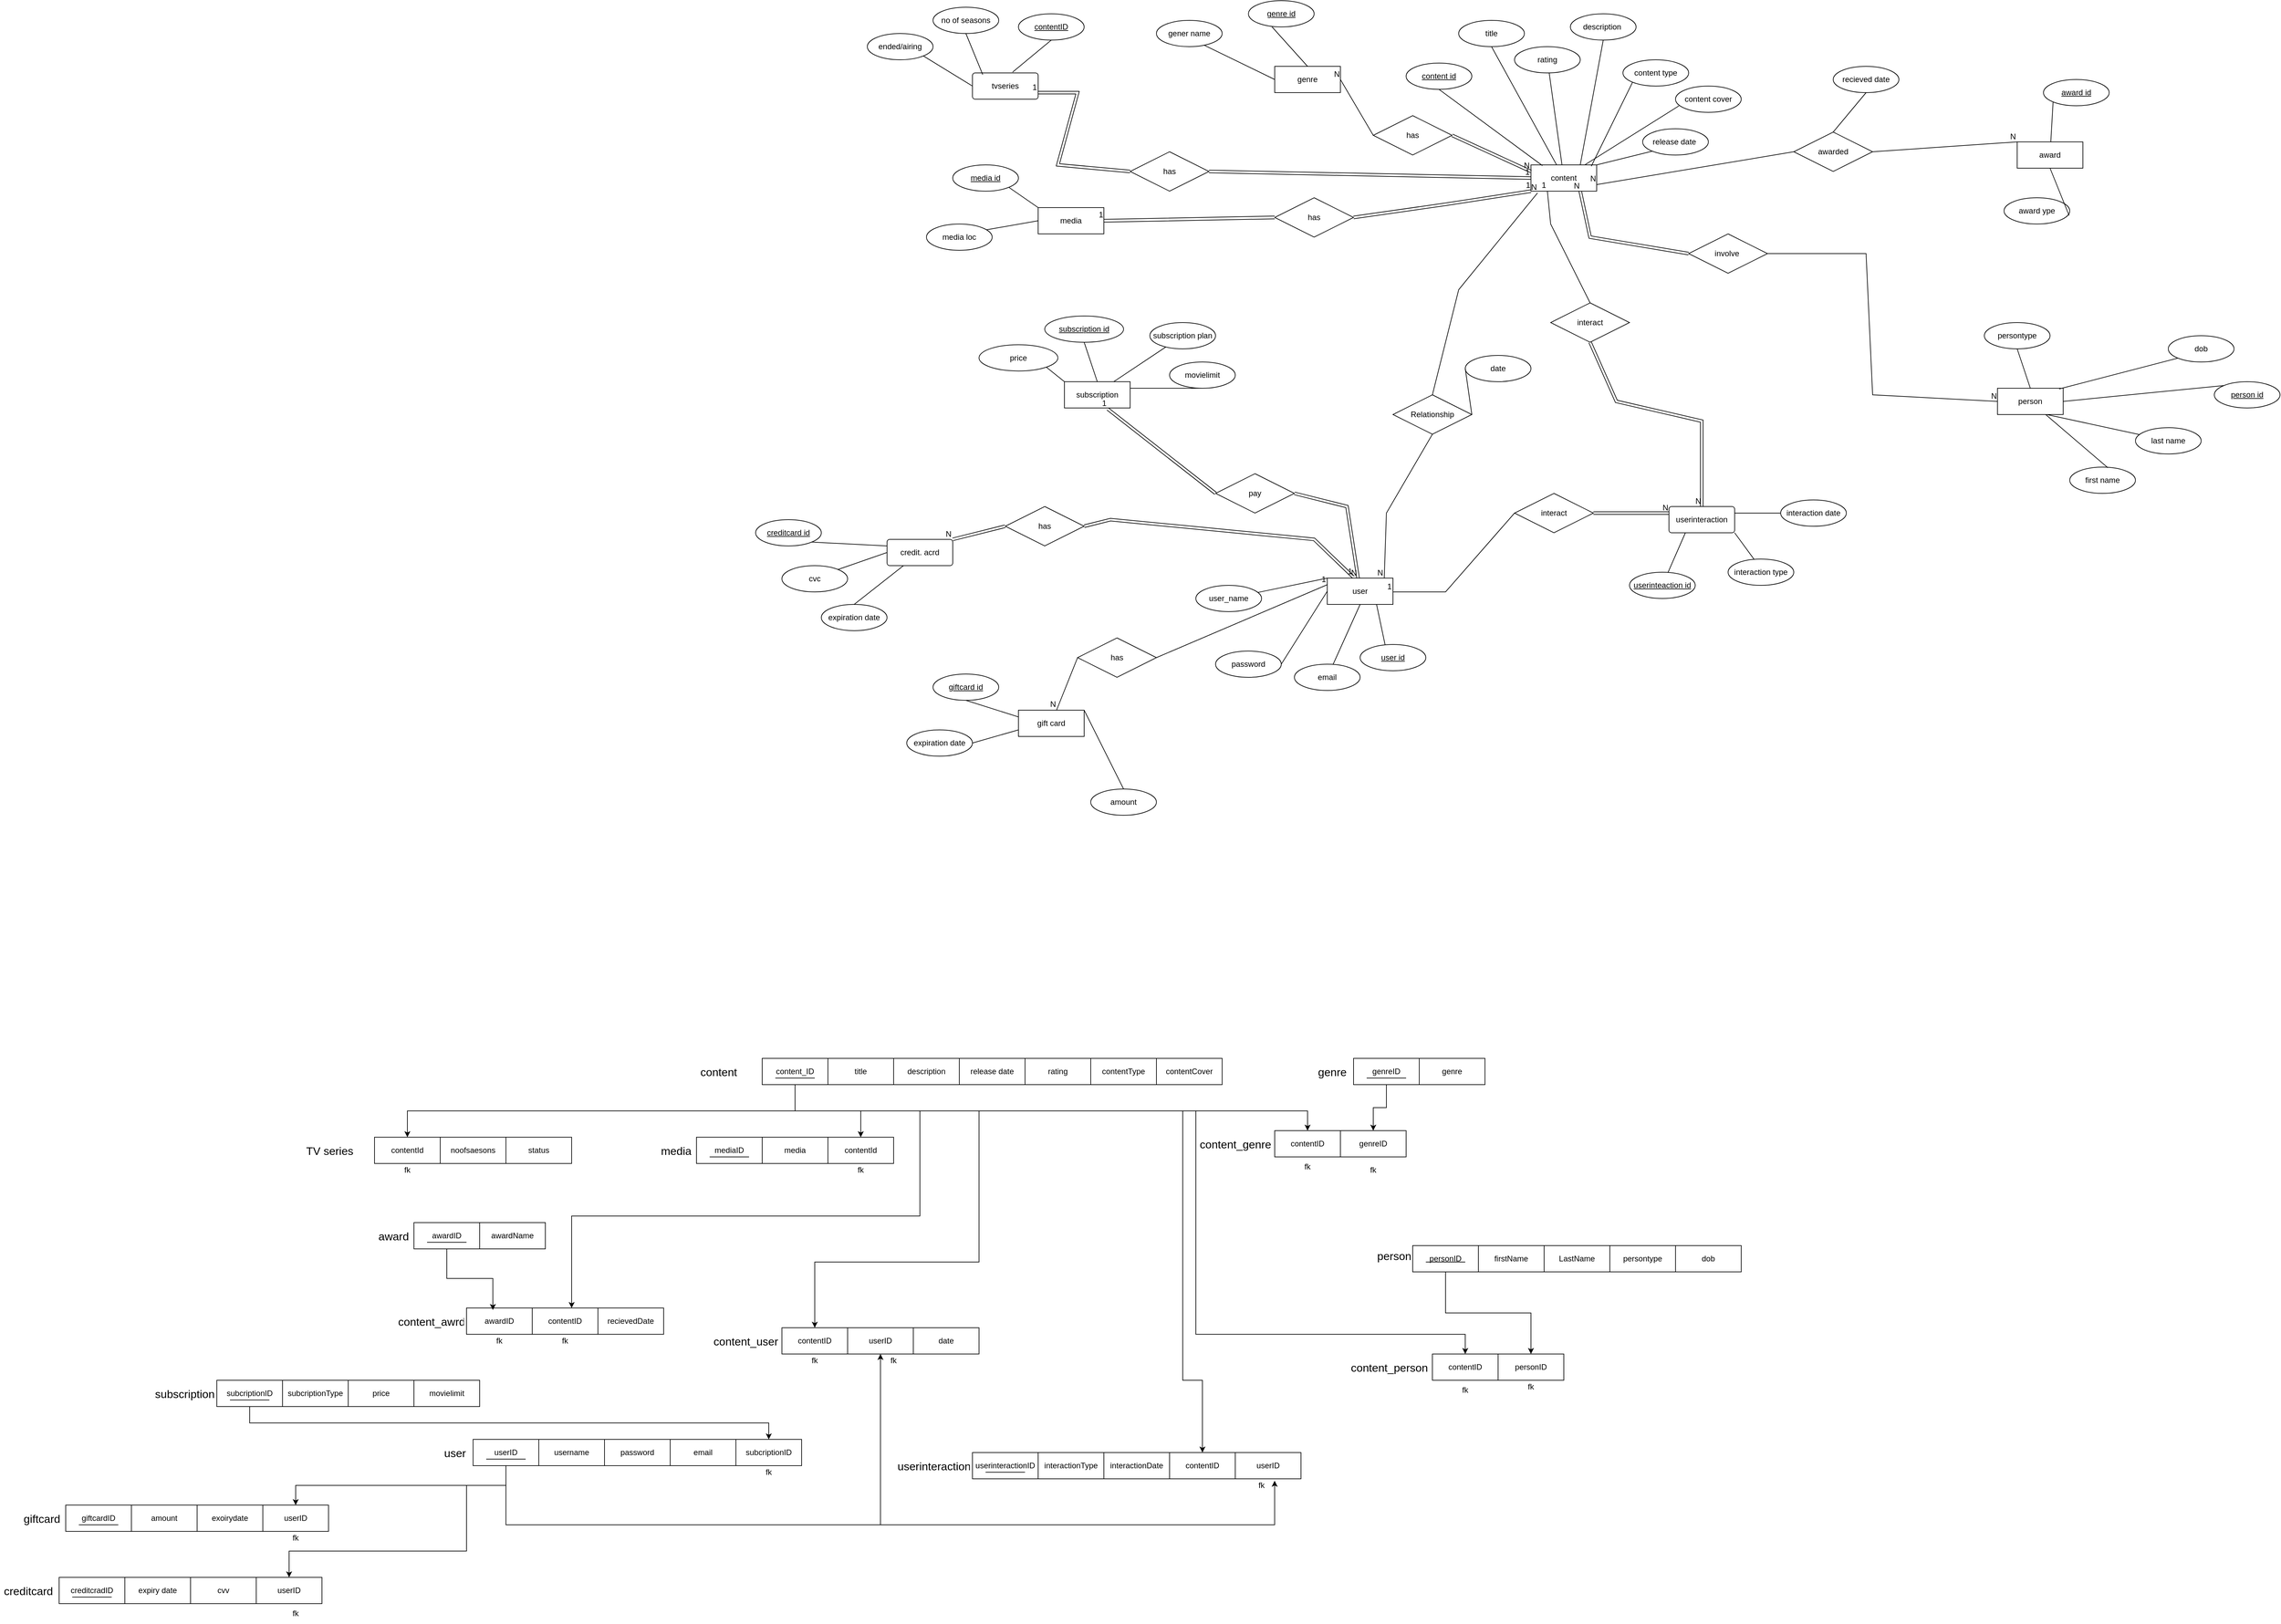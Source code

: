 <mxfile version="24.6.5" type="device">
  <diagram name="Page-1" id="cdKSQLUfSP2BoU2OHJU8">
    <mxGraphModel dx="4936" dy="919" grid="1" gridSize="10" guides="1" tooltips="1" connect="1" arrows="1" fold="1" page="1" pageScale="1" pageWidth="1100" pageHeight="850" math="0" shadow="0">
      <root>
        <mxCell id="0" />
        <mxCell id="1" parent="0" />
        <mxCell id="9tpbVCxZHUeH7UBsNVS_-1" value="user" style="whiteSpace=wrap;html=1;align=center;labelBackgroundColor=none;" parent="1" vertex="1">
          <mxGeometry x="-1020" y="1089" width="100" height="40" as="geometry" />
        </mxCell>
        <mxCell id="9tpbVCxZHUeH7UBsNVS_-6" value="person" style="whiteSpace=wrap;html=1;align=center;labelBackgroundColor=none;" parent="1" vertex="1">
          <mxGeometry y="800" width="100" height="40" as="geometry" />
        </mxCell>
        <mxCell id="9tpbVCxZHUeH7UBsNVS_-9" value="user id" style="ellipse;whiteSpace=wrap;html=1;align=center;fontStyle=4;labelBackgroundColor=none;" parent="1" vertex="1">
          <mxGeometry x="-970" y="1190" width="100" height="40" as="geometry" />
        </mxCell>
        <mxCell id="9tpbVCxZHUeH7UBsNVS_-15" value="award" style="whiteSpace=wrap;html=1;align=center;labelBackgroundColor=none;" parent="1" vertex="1">
          <mxGeometry x="30" y="425" width="100" height="40" as="geometry" />
        </mxCell>
        <mxCell id="9tpbVCxZHUeH7UBsNVS_-16" value="award id" style="ellipse;whiteSpace=wrap;html=1;align=center;fontStyle=4;labelBackgroundColor=none;" parent="1" vertex="1">
          <mxGeometry x="70" y="330" width="100" height="40" as="geometry" />
        </mxCell>
        <mxCell id="9tpbVCxZHUeH7UBsNVS_-18" value="person id" style="ellipse;whiteSpace=wrap;html=1;align=center;fontStyle=4;labelBackgroundColor=none;" parent="1" vertex="1">
          <mxGeometry x="330" y="790" width="100" height="40" as="geometry" />
        </mxCell>
        <mxCell id="9tpbVCxZHUeH7UBsNVS_-21" value="user_name" style="ellipse;whiteSpace=wrap;html=1;align=center;labelBackgroundColor=none;" parent="1" vertex="1">
          <mxGeometry x="-1220" y="1100" width="100" height="40" as="geometry" />
        </mxCell>
        <mxCell id="9tpbVCxZHUeH7UBsNVS_-22" value="password" style="ellipse;whiteSpace=wrap;html=1;align=center;labelBackgroundColor=none;" parent="1" vertex="1">
          <mxGeometry x="-1190" y="1200" width="100" height="40" as="geometry" />
        </mxCell>
        <mxCell id="9tpbVCxZHUeH7UBsNVS_-23" value="email" style="ellipse;whiteSpace=wrap;html=1;align=center;labelBackgroundColor=none;" parent="1" vertex="1">
          <mxGeometry x="-1070" y="1220" width="100" height="40" as="geometry" />
        </mxCell>
        <mxCell id="9tpbVCxZHUeH7UBsNVS_-30" value="first name" style="ellipse;whiteSpace=wrap;html=1;align=center;labelBackgroundColor=none;" parent="1" vertex="1">
          <mxGeometry x="110" y="920" width="100" height="40" as="geometry" />
        </mxCell>
        <mxCell id="9tpbVCxZHUeH7UBsNVS_-31" value="last name" style="ellipse;whiteSpace=wrap;html=1;align=center;labelBackgroundColor=none;" parent="1" vertex="1">
          <mxGeometry x="210" y="860" width="100" height="40" as="geometry" />
        </mxCell>
        <mxCell id="9tpbVCxZHUeH7UBsNVS_-33" value="dob" style="ellipse;whiteSpace=wrap;html=1;align=center;labelBackgroundColor=none;" parent="1" vertex="1">
          <mxGeometry x="260" y="720" width="100" height="40" as="geometry" />
        </mxCell>
        <mxCell id="9tpbVCxZHUeH7UBsNVS_-34" value="interaction date" style="ellipse;whiteSpace=wrap;html=1;align=center;labelBackgroundColor=none;" parent="1" vertex="1">
          <mxGeometry x="-330" y="970" width="100" height="40" as="geometry" />
        </mxCell>
        <mxCell id="9tpbVCxZHUeH7UBsNVS_-35" value="award ype" style="ellipse;whiteSpace=wrap;html=1;align=center;labelBackgroundColor=none;" parent="1" vertex="1">
          <mxGeometry x="10" y="510" width="100" height="40" as="geometry" />
        </mxCell>
        <mxCell id="9tpbVCxZHUeH7UBsNVS_-50" value="" style="endArrow=none;html=1;rounded=0;entryX=0.99;entryY=0.675;entryDx=0;entryDy=0;entryPerimeter=0;exitX=0.5;exitY=1;exitDx=0;exitDy=0;labelBackgroundColor=none;fontColor=default;" parent="1" source="9tpbVCxZHUeH7UBsNVS_-15" target="9tpbVCxZHUeH7UBsNVS_-35" edge="1">
          <mxGeometry relative="1" as="geometry">
            <mxPoint x="100" y="120" as="sourcePoint" />
            <mxPoint x="260" y="120" as="targetPoint" />
          </mxGeometry>
        </mxCell>
        <mxCell id="9tpbVCxZHUeH7UBsNVS_-51" value="" style="endArrow=none;html=1;rounded=0;entryX=0;entryY=1;entryDx=0;entryDy=0;labelBackgroundColor=none;fontColor=default;" parent="1" source="9tpbVCxZHUeH7UBsNVS_-15" target="9tpbVCxZHUeH7UBsNVS_-16" edge="1">
          <mxGeometry relative="1" as="geometry">
            <mxPoint x="110" y="130" as="sourcePoint" />
            <mxPoint x="270" y="130" as="targetPoint" />
          </mxGeometry>
        </mxCell>
        <mxCell id="9tpbVCxZHUeH7UBsNVS_-52" value="" style="endArrow=none;html=1;rounded=0;exitX=0.4;exitY=0.025;exitDx=0;exitDy=0;exitPerimeter=0;entryX=1;entryY=1;entryDx=0;entryDy=0;labelBackgroundColor=none;fontColor=default;" parent="1" source="9tpbVCxZHUeH7UBsNVS_-203" target="9tpbVCxZHUeH7UBsNVS_-139" edge="1">
          <mxGeometry relative="1" as="geometry">
            <mxPoint x="-370" y="1052.0" as="sourcePoint" />
            <mxPoint x="-650" y="760" as="targetPoint" />
          </mxGeometry>
        </mxCell>
        <mxCell id="9tpbVCxZHUeH7UBsNVS_-53" value="" style="endArrow=none;html=1;rounded=0;entryX=1;entryY=0.25;entryDx=0;entryDy=0;labelBackgroundColor=none;fontColor=default;" parent="1" source="9tpbVCxZHUeH7UBsNVS_-34" target="9tpbVCxZHUeH7UBsNVS_-139" edge="1">
          <mxGeometry relative="1" as="geometry">
            <mxPoint x="130" y="150" as="sourcePoint" />
            <mxPoint x="-360" y="960" as="targetPoint" />
          </mxGeometry>
        </mxCell>
        <mxCell id="9tpbVCxZHUeH7UBsNVS_-54" value="" style="endArrow=none;html=1;rounded=0;entryX=0.38;entryY=0.012;entryDx=0;entryDy=0;entryPerimeter=0;exitX=0.75;exitY=1;exitDx=0;exitDy=0;labelBackgroundColor=none;fontColor=default;" parent="1" source="9tpbVCxZHUeH7UBsNVS_-1" target="9tpbVCxZHUeH7UBsNVS_-9" edge="1">
          <mxGeometry relative="1" as="geometry">
            <mxPoint x="-330" y="750" as="sourcePoint" />
            <mxPoint x="-170" y="750" as="targetPoint" />
          </mxGeometry>
        </mxCell>
        <mxCell id="9tpbVCxZHUeH7UBsNVS_-55" value="" style="endArrow=none;html=1;rounded=0;exitX=0.5;exitY=1;exitDx=0;exitDy=0;labelBackgroundColor=none;fontColor=default;" parent="1" source="9tpbVCxZHUeH7UBsNVS_-1" target="9tpbVCxZHUeH7UBsNVS_-23" edge="1">
          <mxGeometry relative="1" as="geometry">
            <mxPoint x="-320" y="760" as="sourcePoint" />
            <mxPoint x="-160" y="760" as="targetPoint" />
          </mxGeometry>
        </mxCell>
        <mxCell id="9tpbVCxZHUeH7UBsNVS_-56" value="" style="endArrow=none;html=1;rounded=0;entryX=1;entryY=0.5;entryDx=0;entryDy=0;exitX=0;exitY=0.5;exitDx=0;exitDy=0;labelBackgroundColor=none;fontColor=default;" parent="1" source="9tpbVCxZHUeH7UBsNVS_-1" target="9tpbVCxZHUeH7UBsNVS_-22" edge="1">
          <mxGeometry relative="1" as="geometry">
            <mxPoint x="-310" y="770" as="sourcePoint" />
            <mxPoint x="-150" y="770" as="targetPoint" />
          </mxGeometry>
        </mxCell>
        <mxCell id="9tpbVCxZHUeH7UBsNVS_-57" value="" style="endArrow=none;html=1;rounded=0;exitX=0.75;exitY=0;exitDx=0;exitDy=0;labelBackgroundColor=none;fontColor=default;" parent="1" source="9tpbVCxZHUeH7UBsNVS_-177" target="9tpbVCxZHUeH7UBsNVS_-200" edge="1">
          <mxGeometry relative="1" as="geometry">
            <mxPoint x="-1270" y="830" as="sourcePoint" />
            <mxPoint x="-1258.819" y="737.542" as="targetPoint" />
          </mxGeometry>
        </mxCell>
        <mxCell id="9tpbVCxZHUeH7UBsNVS_-58" value="" style="endArrow=none;html=1;rounded=0;entryX=0;entryY=0;entryDx=0;entryDy=0;labelBackgroundColor=none;fontColor=default;" parent="1" source="9tpbVCxZHUeH7UBsNVS_-21" target="9tpbVCxZHUeH7UBsNVS_-1" edge="1">
          <mxGeometry relative="1" as="geometry">
            <mxPoint x="-280" y="800" as="sourcePoint" />
            <mxPoint x="-120" y="800" as="targetPoint" />
          </mxGeometry>
        </mxCell>
        <mxCell id="9tpbVCxZHUeH7UBsNVS_-63" value="" style="endArrow=none;html=1;rounded=0;exitX=0.58;exitY=0.025;exitDx=0;exitDy=0;exitPerimeter=0;labelBackgroundColor=none;fontColor=default;" parent="1" source="9tpbVCxZHUeH7UBsNVS_-30" target="9tpbVCxZHUeH7UBsNVS_-6" edge="1">
          <mxGeometry relative="1" as="geometry">
            <mxPoint x="1010" y="600" as="sourcePoint" />
            <mxPoint x="1170" y="600" as="targetPoint" />
          </mxGeometry>
        </mxCell>
        <mxCell id="9tpbVCxZHUeH7UBsNVS_-64" value="" style="endArrow=none;html=1;rounded=0;exitX=0.75;exitY=1;exitDx=0;exitDy=0;labelBackgroundColor=none;fontColor=default;" parent="1" source="9tpbVCxZHUeH7UBsNVS_-6" target="9tpbVCxZHUeH7UBsNVS_-31" edge="1">
          <mxGeometry relative="1" as="geometry">
            <mxPoint x="1020" y="610" as="sourcePoint" />
            <mxPoint x="1180" y="610" as="targetPoint" />
          </mxGeometry>
        </mxCell>
        <mxCell id="9tpbVCxZHUeH7UBsNVS_-65" value="" style="endArrow=none;html=1;rounded=0;exitX=1;exitY=0.5;exitDx=0;exitDy=0;entryX=0;entryY=0;entryDx=0;entryDy=0;labelBackgroundColor=none;fontColor=default;" parent="1" source="9tpbVCxZHUeH7UBsNVS_-6" target="9tpbVCxZHUeH7UBsNVS_-18" edge="1">
          <mxGeometry relative="1" as="geometry">
            <mxPoint x="1030" y="620" as="sourcePoint" />
            <mxPoint x="1190" y="620" as="targetPoint" />
          </mxGeometry>
        </mxCell>
        <mxCell id="9tpbVCxZHUeH7UBsNVS_-66" value="" style="endArrow=none;html=1;rounded=0;exitX=0;exitY=1;exitDx=0;exitDy=0;entryX=0.94;entryY=0.025;entryDx=0;entryDy=0;entryPerimeter=0;labelBackgroundColor=none;fontColor=default;" parent="1" source="9tpbVCxZHUeH7UBsNVS_-33" target="9tpbVCxZHUeH7UBsNVS_-6" edge="1">
          <mxGeometry relative="1" as="geometry">
            <mxPoint x="1040" y="630" as="sourcePoint" />
            <mxPoint x="1200" y="630" as="targetPoint" />
          </mxGeometry>
        </mxCell>
        <mxCell id="9tpbVCxZHUeH7UBsNVS_-81" value="awarded" style="shape=rhombus;perimeter=rhombusPerimeter;whiteSpace=wrap;html=1;align=center;labelBackgroundColor=none;" parent="1" vertex="1">
          <mxGeometry x="-310" y="410" width="120" height="60" as="geometry" />
        </mxCell>
        <mxCell id="9tpbVCxZHUeH7UBsNVS_-95" value="" style="endArrow=none;html=1;rounded=0;exitX=1;exitY=0.5;exitDx=0;exitDy=0;entryX=0;entryY=0;entryDx=0;entryDy=0;labelBackgroundColor=none;fontColor=default;" parent="1" source="9tpbVCxZHUeH7UBsNVS_-81" target="9tpbVCxZHUeH7UBsNVS_-15" edge="1">
          <mxGeometry relative="1" as="geometry">
            <mxPoint x="370" y="90" as="sourcePoint" />
            <mxPoint x="530" y="90" as="targetPoint" />
            <Array as="points" />
          </mxGeometry>
        </mxCell>
        <mxCell id="9tpbVCxZHUeH7UBsNVS_-96" value="N" style="resizable=0;html=1;whiteSpace=wrap;align=right;verticalAlign=bottom;labelBackgroundColor=none;" parent="9tpbVCxZHUeH7UBsNVS_-95" connectable="0" vertex="1">
          <mxGeometry x="1" relative="1" as="geometry" />
        </mxCell>
        <mxCell id="9tpbVCxZHUeH7UBsNVS_-103" value="content" style="whiteSpace=wrap;html=1;align=center;labelBackgroundColor=none;" parent="1" vertex="1">
          <mxGeometry x="-710" y="460" width="100" height="40" as="geometry" />
        </mxCell>
        <mxCell id="9tpbVCxZHUeH7UBsNVS_-104" value="content id" style="ellipse;whiteSpace=wrap;html=1;align=center;fontStyle=4;labelBackgroundColor=none;" parent="1" vertex="1">
          <mxGeometry x="-900" y="305" width="100" height="40" as="geometry" />
        </mxCell>
        <mxCell id="9tpbVCxZHUeH7UBsNVS_-105" value="description&amp;nbsp;" style="ellipse;whiteSpace=wrap;html=1;align=center;labelBackgroundColor=none;" parent="1" vertex="1">
          <mxGeometry x="-650" y="230" width="100" height="40" as="geometry" />
        </mxCell>
        <mxCell id="9tpbVCxZHUeH7UBsNVS_-106" value="release date&amp;nbsp;" style="ellipse;whiteSpace=wrap;html=1;align=center;labelBackgroundColor=none;" parent="1" vertex="1">
          <mxGeometry x="-540" y="405" width="100" height="40" as="geometry" />
        </mxCell>
        <mxCell id="9tpbVCxZHUeH7UBsNVS_-107" value="" style="endArrow=none;html=1;rounded=0;exitX=0.5;exitY=1;exitDx=0;exitDy=0;entryX=0.75;entryY=0;entryDx=0;entryDy=0;labelBackgroundColor=none;fontColor=default;" parent="1" source="9tpbVCxZHUeH7UBsNVS_-105" target="9tpbVCxZHUeH7UBsNVS_-103" edge="1">
          <mxGeometry relative="1" as="geometry">
            <mxPoint x="-860" y="-70" as="sourcePoint" />
            <mxPoint x="-700" y="-70" as="targetPoint" />
          </mxGeometry>
        </mxCell>
        <mxCell id="9tpbVCxZHUeH7UBsNVS_-108" value="" style="endArrow=none;html=1;rounded=0;exitX=0.5;exitY=1;exitDx=0;exitDy=0;entryX=0.174;entryY=0.026;entryDx=0;entryDy=0;entryPerimeter=0;labelBackgroundColor=none;fontColor=default;" parent="1" source="9tpbVCxZHUeH7UBsNVS_-104" target="9tpbVCxZHUeH7UBsNVS_-103" edge="1">
          <mxGeometry relative="1" as="geometry">
            <mxPoint x="-850" y="-60" as="sourcePoint" />
            <mxPoint x="-690" y="-60" as="targetPoint" />
          </mxGeometry>
        </mxCell>
        <mxCell id="9tpbVCxZHUeH7UBsNVS_-109" value="" style="endArrow=none;html=1;rounded=0;labelBackgroundColor=none;fontColor=default;" parent="1" source="zvyWYd292zEWhK0BPqlY-1" target="9tpbVCxZHUeH7UBsNVS_-103" edge="1">
          <mxGeometry relative="1" as="geometry">
            <mxPoint x="-680.49" y="-330.121" as="sourcePoint" />
            <mxPoint x="-680" y="-50" as="targetPoint" />
          </mxGeometry>
        </mxCell>
        <mxCell id="9tpbVCxZHUeH7UBsNVS_-110" value="" style="endArrow=none;html=1;rounded=0;exitX=0;exitY=1;exitDx=0;exitDy=0;entryX=1;entryY=0;entryDx=0;entryDy=0;labelBackgroundColor=none;fontColor=default;" parent="1" source="9tpbVCxZHUeH7UBsNVS_-106" target="9tpbVCxZHUeH7UBsNVS_-103" edge="1">
          <mxGeometry relative="1" as="geometry">
            <mxPoint x="-830" y="-40" as="sourcePoint" />
            <mxPoint x="-670" y="-40" as="targetPoint" />
          </mxGeometry>
        </mxCell>
        <mxCell id="9tpbVCxZHUeH7UBsNVS_-111" value="interact" style="shape=rhombus;perimeter=rhombusPerimeter;whiteSpace=wrap;html=1;align=center;labelBackgroundColor=none;" parent="1" vertex="1">
          <mxGeometry x="-735" y="960" width="120" height="60" as="geometry" />
        </mxCell>
        <mxCell id="9tpbVCxZHUeH7UBsNVS_-128" value="involve&amp;nbsp;" style="shape=rhombus;perimeter=rhombusPerimeter;whiteSpace=wrap;html=1;align=center;labelBackgroundColor=none;" parent="1" vertex="1">
          <mxGeometry x="-470" y="565" width="120" height="60" as="geometry" />
        </mxCell>
        <mxCell id="9tpbVCxZHUeH7UBsNVS_-131" value="" style="shape=link;html=1;rounded=0;exitX=0;exitY=0.5;exitDx=0;exitDy=0;entryX=0.75;entryY=1;entryDx=0;entryDy=0;noJump=0;labelBackgroundColor=none;fontColor=default;" parent="1" source="9tpbVCxZHUeH7UBsNVS_-128" target="9tpbVCxZHUeH7UBsNVS_-103" edge="1">
          <mxGeometry relative="1" as="geometry">
            <mxPoint x="-280" y="510" as="sourcePoint" />
            <mxPoint x="-120" y="510" as="targetPoint" />
            <Array as="points">
              <mxPoint x="-620" y="570" />
            </Array>
          </mxGeometry>
        </mxCell>
        <mxCell id="9tpbVCxZHUeH7UBsNVS_-132" value="N" style="resizable=0;html=1;whiteSpace=wrap;align=right;verticalAlign=bottom;labelBackgroundColor=none;" parent="9tpbVCxZHUeH7UBsNVS_-131" connectable="0" vertex="1">
          <mxGeometry x="1" relative="1" as="geometry" />
        </mxCell>
        <mxCell id="9tpbVCxZHUeH7UBsNVS_-135" value="" style="endArrow=none;html=1;rounded=0;exitX=1;exitY=0.5;exitDx=0;exitDy=0;entryX=0;entryY=0.5;entryDx=0;entryDy=0;labelBackgroundColor=none;fontColor=default;" parent="1" source="9tpbVCxZHUeH7UBsNVS_-128" target="9tpbVCxZHUeH7UBsNVS_-6" edge="1">
          <mxGeometry relative="1" as="geometry">
            <mxPoint x="-80" y="640" as="sourcePoint" />
            <mxPoint x="80" y="640" as="targetPoint" />
            <Array as="points">
              <mxPoint x="-200" y="595" />
              <mxPoint x="-190" y="810" />
            </Array>
          </mxGeometry>
        </mxCell>
        <mxCell id="9tpbVCxZHUeH7UBsNVS_-136" value="N" style="resizable=0;html=1;whiteSpace=wrap;align=right;verticalAlign=bottom;labelBackgroundColor=none;" parent="9tpbVCxZHUeH7UBsNVS_-135" connectable="0" vertex="1">
          <mxGeometry x="1" relative="1" as="geometry" />
        </mxCell>
        <mxCell id="9tpbVCxZHUeH7UBsNVS_-137" value="title" style="ellipse;whiteSpace=wrap;html=1;align=center;labelBackgroundColor=none;" parent="1" vertex="1">
          <mxGeometry x="-820" y="240" width="100" height="40" as="geometry" />
        </mxCell>
        <mxCell id="9tpbVCxZHUeH7UBsNVS_-138" value="" style="endArrow=none;html=1;rounded=0;exitX=0.5;exitY=1;exitDx=0;exitDy=0;labelBackgroundColor=none;fontColor=default;" parent="1" source="9tpbVCxZHUeH7UBsNVS_-137" target="9tpbVCxZHUeH7UBsNVS_-103" edge="1">
          <mxGeometry relative="1" as="geometry">
            <mxPoint x="-810" y="-300" as="sourcePoint" />
            <mxPoint x="-650" y="-300" as="targetPoint" />
          </mxGeometry>
        </mxCell>
        <mxCell id="9tpbVCxZHUeH7UBsNVS_-139" value="userinteraction" style="rounded=1;arcSize=10;whiteSpace=wrap;html=1;align=center;labelBackgroundColor=none;" parent="1" vertex="1">
          <mxGeometry x="-500" y="980" width="100" height="40" as="geometry" />
        </mxCell>
        <mxCell id="9tpbVCxZHUeH7UBsNVS_-140" value="" style="endArrow=none;html=1;rounded=0;exitX=0;exitY=0.5;exitDx=0;exitDy=0;labelBackgroundColor=none;fontColor=default;" parent="1" source="9tpbVCxZHUeH7UBsNVS_-111" edge="1">
          <mxGeometry relative="1" as="geometry">
            <mxPoint x="-910" y="1010" as="sourcePoint" />
            <mxPoint x="-920" y="1110" as="targetPoint" />
            <Array as="points">
              <mxPoint x="-840" y="1110" />
            </Array>
          </mxGeometry>
        </mxCell>
        <mxCell id="9tpbVCxZHUeH7UBsNVS_-141" value="1" style="resizable=0;html=1;whiteSpace=wrap;align=right;verticalAlign=bottom;labelBackgroundColor=none;" parent="9tpbVCxZHUeH7UBsNVS_-140" connectable="0" vertex="1">
          <mxGeometry x="1" relative="1" as="geometry" />
        </mxCell>
        <mxCell id="9tpbVCxZHUeH7UBsNVS_-142" value="" style="shape=link;html=1;rounded=0;exitX=1;exitY=0.5;exitDx=0;exitDy=0;entryX=0;entryY=0.25;entryDx=0;entryDy=0;labelBackgroundColor=none;fontColor=default;" parent="1" source="9tpbVCxZHUeH7UBsNVS_-111" target="9tpbVCxZHUeH7UBsNVS_-139" edge="1">
          <mxGeometry relative="1" as="geometry">
            <mxPoint x="-690" y="900" as="sourcePoint" />
            <mxPoint x="-530" y="900" as="targetPoint" />
          </mxGeometry>
        </mxCell>
        <mxCell id="9tpbVCxZHUeH7UBsNVS_-143" value="N" style="resizable=0;html=1;whiteSpace=wrap;align=right;verticalAlign=bottom;labelBackgroundColor=none;" parent="9tpbVCxZHUeH7UBsNVS_-142" connectable="0" vertex="1">
          <mxGeometry x="1" relative="1" as="geometry" />
        </mxCell>
        <mxCell id="9tpbVCxZHUeH7UBsNVS_-144" value="" style="endArrow=none;html=1;rounded=0;entryX=0.25;entryY=1;entryDx=0;entryDy=0;exitX=0.5;exitY=0;exitDx=0;exitDy=0;labelBackgroundColor=none;fontColor=default;" parent="1" source="9tpbVCxZHUeH7UBsNVS_-146" target="9tpbVCxZHUeH7UBsNVS_-103" edge="1">
          <mxGeometry relative="1" as="geometry">
            <mxPoint x="-660" y="630" as="sourcePoint" />
            <mxPoint x="-460" y="620" as="targetPoint" />
            <Array as="points">
              <mxPoint x="-680" y="550" />
            </Array>
          </mxGeometry>
        </mxCell>
        <mxCell id="9tpbVCxZHUeH7UBsNVS_-145" value="1" style="resizable=0;html=1;whiteSpace=wrap;align=right;verticalAlign=bottom;labelBackgroundColor=none;" parent="9tpbVCxZHUeH7UBsNVS_-144" connectable="0" vertex="1">
          <mxGeometry x="1" relative="1" as="geometry" />
        </mxCell>
        <mxCell id="9tpbVCxZHUeH7UBsNVS_-146" value="interact" style="shape=rhombus;perimeter=rhombusPerimeter;whiteSpace=wrap;html=1;align=center;labelBackgroundColor=none;" parent="1" vertex="1">
          <mxGeometry x="-680" y="670" width="120" height="60" as="geometry" />
        </mxCell>
        <mxCell id="9tpbVCxZHUeH7UBsNVS_-147" value="" style="shape=link;html=1;rounded=0;exitX=0.5;exitY=1;exitDx=0;exitDy=0;entryX=0.5;entryY=0;entryDx=0;entryDy=0;labelBackgroundColor=none;fontColor=default;" parent="1" source="9tpbVCxZHUeH7UBsNVS_-146" target="9tpbVCxZHUeH7UBsNVS_-139" edge="1">
          <mxGeometry relative="1" as="geometry">
            <mxPoint x="-650" y="800" as="sourcePoint" />
            <mxPoint x="-490" y="800" as="targetPoint" />
            <Array as="points">
              <mxPoint x="-580" y="820" />
              <mxPoint x="-450" y="850" />
            </Array>
          </mxGeometry>
        </mxCell>
        <mxCell id="9tpbVCxZHUeH7UBsNVS_-148" value="N" style="resizable=0;html=1;whiteSpace=wrap;align=right;verticalAlign=bottom;labelBackgroundColor=none;" parent="9tpbVCxZHUeH7UBsNVS_-147" connectable="0" vertex="1">
          <mxGeometry x="1" relative="1" as="geometry" />
        </mxCell>
        <mxCell id="9tpbVCxZHUeH7UBsNVS_-150" value="userinteaction id" style="ellipse;whiteSpace=wrap;html=1;align=center;fontStyle=4;labelBackgroundColor=none;" parent="1" vertex="1">
          <mxGeometry x="-560" y="1080" width="100" height="40" as="geometry" />
        </mxCell>
        <mxCell id="9tpbVCxZHUeH7UBsNVS_-151" value="" style="endArrow=none;html=1;rounded=0;exitX=0.25;exitY=1;exitDx=0;exitDy=0;labelBackgroundColor=none;fontColor=default;" parent="1" source="9tpbVCxZHUeH7UBsNVS_-139" target="9tpbVCxZHUeH7UBsNVS_-150" edge="1">
          <mxGeometry relative="1" as="geometry">
            <mxPoint x="-600" y="1050" as="sourcePoint" />
            <mxPoint x="-440" y="1050" as="targetPoint" />
          </mxGeometry>
        </mxCell>
        <mxCell id="9tpbVCxZHUeH7UBsNVS_-156" value="movielimit" style="ellipse;whiteSpace=wrap;html=1;align=center;labelBackgroundColor=none;" parent="1" vertex="1">
          <mxGeometry x="-1260" y="760" width="100" height="40" as="geometry" />
        </mxCell>
        <mxCell id="9tpbVCxZHUeH7UBsNVS_-162" value="credit. acrd" style="rounded=1;arcSize=10;whiteSpace=wrap;html=1;align=center;labelBackgroundColor=none;" parent="1" vertex="1">
          <mxGeometry x="-1690" y="1030" width="100" height="40" as="geometry" />
        </mxCell>
        <mxCell id="9tpbVCxZHUeH7UBsNVS_-163" value="creditcard id" style="ellipse;whiteSpace=wrap;html=1;align=center;fontStyle=4;labelBackgroundColor=none;" parent="1" vertex="1">
          <mxGeometry x="-1890" y="1000" width="100" height="40" as="geometry" />
        </mxCell>
        <mxCell id="9tpbVCxZHUeH7UBsNVS_-164" value="cvc" style="ellipse;whiteSpace=wrap;html=1;align=center;labelBackgroundColor=none;" parent="1" vertex="1">
          <mxGeometry x="-1850" y="1070" width="100" height="40" as="geometry" />
        </mxCell>
        <mxCell id="9tpbVCxZHUeH7UBsNVS_-165" value="expiration date" style="ellipse;whiteSpace=wrap;html=1;align=center;labelBackgroundColor=none;" parent="1" vertex="1">
          <mxGeometry x="-1790" y="1129" width="100" height="40" as="geometry" />
        </mxCell>
        <mxCell id="9tpbVCxZHUeH7UBsNVS_-167" value="amount" style="ellipse;whiteSpace=wrap;html=1;align=center;labelBackgroundColor=none;" parent="1" vertex="1">
          <mxGeometry x="-1380" y="1410" width="100" height="40" as="geometry" />
        </mxCell>
        <mxCell id="9tpbVCxZHUeH7UBsNVS_-168" value="" style="endArrow=none;html=1;rounded=0;entryX=0.5;entryY=1;entryDx=0;entryDy=0;exitX=1;exitY=0.25;exitDx=0;exitDy=0;labelBackgroundColor=none;fontColor=default;" parent="1" source="9tpbVCxZHUeH7UBsNVS_-177" target="9tpbVCxZHUeH7UBsNVS_-156" edge="1">
          <mxGeometry relative="1" as="geometry">
            <mxPoint x="-1220" y="810" as="sourcePoint" />
            <mxPoint x="-1310" y="700" as="targetPoint" />
          </mxGeometry>
        </mxCell>
        <mxCell id="9tpbVCxZHUeH7UBsNVS_-169" value="" style="endArrow=none;html=1;rounded=0;exitX=0.25;exitY=1;exitDx=0;exitDy=0;entryX=0.5;entryY=0;entryDx=0;entryDy=0;labelBackgroundColor=none;fontColor=default;" parent="1" source="9tpbVCxZHUeH7UBsNVS_-162" target="9tpbVCxZHUeH7UBsNVS_-165" edge="1">
          <mxGeometry relative="1" as="geometry">
            <mxPoint x="-1460" y="710" as="sourcePoint" />
            <mxPoint x="-1300" y="710" as="targetPoint" />
          </mxGeometry>
        </mxCell>
        <mxCell id="9tpbVCxZHUeH7UBsNVS_-170" value="" style="endArrow=none;html=1;rounded=0;exitX=1;exitY=0;exitDx=0;exitDy=0;entryX=0;entryY=0.5;entryDx=0;entryDy=0;labelBackgroundColor=none;fontColor=default;" parent="1" source="9tpbVCxZHUeH7UBsNVS_-164" target="9tpbVCxZHUeH7UBsNVS_-162" edge="1">
          <mxGeometry relative="1" as="geometry">
            <mxPoint x="-1450" y="720" as="sourcePoint" />
            <mxPoint x="-1290" y="720" as="targetPoint" />
          </mxGeometry>
        </mxCell>
        <mxCell id="9tpbVCxZHUeH7UBsNVS_-172" value="" style="endArrow=none;html=1;rounded=0;exitX=1;exitY=1;exitDx=0;exitDy=0;entryX=0;entryY=0.25;entryDx=0;entryDy=0;labelBackgroundColor=none;fontColor=default;" parent="1" source="9tpbVCxZHUeH7UBsNVS_-163" target="9tpbVCxZHUeH7UBsNVS_-162" edge="1">
          <mxGeometry relative="1" as="geometry">
            <mxPoint x="-1430" y="740" as="sourcePoint" />
            <mxPoint x="-1270" y="740" as="targetPoint" />
          </mxGeometry>
        </mxCell>
        <mxCell id="9tpbVCxZHUeH7UBsNVS_-173" value="giftcard id" style="ellipse;whiteSpace=wrap;html=1;align=center;fontStyle=4;labelBackgroundColor=none;" parent="1" vertex="1">
          <mxGeometry x="-1620" y="1235" width="100" height="40" as="geometry" />
        </mxCell>
        <mxCell id="9tpbVCxZHUeH7UBsNVS_-174" value="" style="endArrow=none;html=1;rounded=0;exitX=0.5;exitY=1;exitDx=0;exitDy=0;entryX=0.175;entryY=0.395;entryDx=0;entryDy=0;entryPerimeter=0;labelBackgroundColor=none;fontColor=default;" parent="1" source="9tpbVCxZHUeH7UBsNVS_-173" target="9tpbVCxZHUeH7UBsNVS_-176" edge="1">
          <mxGeometry relative="1" as="geometry">
            <mxPoint x="-1050" y="940" as="sourcePoint" />
            <mxPoint x="-1669.0" y="793.7" as="targetPoint" />
          </mxGeometry>
        </mxCell>
        <mxCell id="9tpbVCxZHUeH7UBsNVS_-175" value="" style="endArrow=none;html=1;rounded=0;exitX=0.5;exitY=0;exitDx=0;exitDy=0;entryX=1;entryY=0;entryDx=0;entryDy=0;labelBackgroundColor=none;fontColor=default;" parent="1" source="9tpbVCxZHUeH7UBsNVS_-167" target="9tpbVCxZHUeH7UBsNVS_-176" edge="1">
          <mxGeometry relative="1" as="geometry">
            <mxPoint x="-1040" y="950" as="sourcePoint" />
            <mxPoint x="-1630" y="770" as="targetPoint" />
          </mxGeometry>
        </mxCell>
        <mxCell id="9tpbVCxZHUeH7UBsNVS_-176" value="gift card" style="whiteSpace=wrap;html=1;align=center;labelBackgroundColor=none;" parent="1" vertex="1">
          <mxGeometry x="-1490.0" y="1290.0" width="100" height="40" as="geometry" />
        </mxCell>
        <mxCell id="9tpbVCxZHUeH7UBsNVS_-177" value="subscription" style="whiteSpace=wrap;html=1;align=center;labelBackgroundColor=none;" parent="1" vertex="1">
          <mxGeometry x="-1420" y="790" width="100" height="40" as="geometry" />
        </mxCell>
        <mxCell id="9tpbVCxZHUeH7UBsNVS_-178" value="subscription id" style="ellipse;whiteSpace=wrap;html=1;align=center;fontStyle=4;labelBackgroundColor=none;" parent="1" vertex="1">
          <mxGeometry x="-1450" y="690" width="120" height="40" as="geometry" />
        </mxCell>
        <mxCell id="9tpbVCxZHUeH7UBsNVS_-179" value="" style="endArrow=none;html=1;rounded=0;exitX=0.5;exitY=1;exitDx=0;exitDy=0;entryX=0.5;entryY=0;entryDx=0;entryDy=0;labelBackgroundColor=none;fontColor=default;" parent="1" source="9tpbVCxZHUeH7UBsNVS_-178" target="9tpbVCxZHUeH7UBsNVS_-177" edge="1">
          <mxGeometry relative="1" as="geometry">
            <mxPoint x="-1050" y="940" as="sourcePoint" />
            <mxPoint x="-890" y="940" as="targetPoint" />
          </mxGeometry>
        </mxCell>
        <mxCell id="9tpbVCxZHUeH7UBsNVS_-180" value="has" style="shape=rhombus;perimeter=rhombusPerimeter;whiteSpace=wrap;html=1;align=center;labelBackgroundColor=none;" parent="1" vertex="1">
          <mxGeometry x="-1400" y="1180" width="120" height="60" as="geometry" />
        </mxCell>
        <mxCell id="9tpbVCxZHUeH7UBsNVS_-181" value="has" style="shape=rhombus;perimeter=rhombusPerimeter;whiteSpace=wrap;html=1;align=center;labelBackgroundColor=none;" parent="1" vertex="1">
          <mxGeometry x="-1510" y="980" width="120" height="60" as="geometry" />
        </mxCell>
        <mxCell id="9tpbVCxZHUeH7UBsNVS_-182" value="pay" style="shape=rhombus;perimeter=rhombusPerimeter;whiteSpace=wrap;html=1;align=center;labelBackgroundColor=none;" parent="1" vertex="1">
          <mxGeometry x="-1190" y="930" width="120" height="60" as="geometry" />
        </mxCell>
        <mxCell id="9tpbVCxZHUeH7UBsNVS_-184" value="" style="endArrow=none;html=1;rounded=0;exitX=0;exitY=0.5;exitDx=0;exitDy=0;labelBackgroundColor=none;fontColor=default;" parent="1" source="9tpbVCxZHUeH7UBsNVS_-180" target="9tpbVCxZHUeH7UBsNVS_-176" edge="1">
          <mxGeometry relative="1" as="geometry">
            <mxPoint x="-1570" y="930" as="sourcePoint" />
            <mxPoint x="-1410" y="930" as="targetPoint" />
          </mxGeometry>
        </mxCell>
        <mxCell id="9tpbVCxZHUeH7UBsNVS_-185" value="N" style="resizable=0;html=1;whiteSpace=wrap;align=right;verticalAlign=bottom;labelBackgroundColor=none;" parent="9tpbVCxZHUeH7UBsNVS_-184" connectable="0" vertex="1">
          <mxGeometry x="1" relative="1" as="geometry" />
        </mxCell>
        <mxCell id="9tpbVCxZHUeH7UBsNVS_-186" value="" style="endArrow=none;html=1;rounded=0;exitX=1;exitY=0.5;exitDx=0;exitDy=0;entryX=0;entryY=0.25;entryDx=0;entryDy=0;labelBackgroundColor=none;fontColor=default;" parent="1" source="9tpbVCxZHUeH7UBsNVS_-180" target="9tpbVCxZHUeH7UBsNVS_-1" edge="1">
          <mxGeometry relative="1" as="geometry">
            <mxPoint x="-1620" y="940" as="sourcePoint" />
            <mxPoint x="-1460" y="940" as="targetPoint" />
          </mxGeometry>
        </mxCell>
        <mxCell id="9tpbVCxZHUeH7UBsNVS_-187" value="1" style="resizable=0;html=1;whiteSpace=wrap;align=right;verticalAlign=bottom;labelBackgroundColor=none;" parent="9tpbVCxZHUeH7UBsNVS_-186" connectable="0" vertex="1">
          <mxGeometry x="1" relative="1" as="geometry" />
        </mxCell>
        <mxCell id="9tpbVCxZHUeH7UBsNVS_-188" value="" style="shape=link;html=1;rounded=0;exitX=0;exitY=0.5;exitDx=0;exitDy=0;entryX=1;entryY=0;entryDx=0;entryDy=0;labelBackgroundColor=none;fontColor=default;" parent="1" source="9tpbVCxZHUeH7UBsNVS_-181" target="9tpbVCxZHUeH7UBsNVS_-162" edge="1">
          <mxGeometry relative="1" as="geometry">
            <mxPoint x="-1500" y="1110" as="sourcePoint" />
            <mxPoint x="-1340" y="1110" as="targetPoint" />
          </mxGeometry>
        </mxCell>
        <mxCell id="9tpbVCxZHUeH7UBsNVS_-189" value="N" style="resizable=0;html=1;whiteSpace=wrap;align=right;verticalAlign=bottom;labelBackgroundColor=none;" parent="9tpbVCxZHUeH7UBsNVS_-188" connectable="0" vertex="1">
          <mxGeometry x="1" relative="1" as="geometry" />
        </mxCell>
        <mxCell id="9tpbVCxZHUeH7UBsNVS_-190" value="" style="shape=link;html=1;rounded=0;exitX=1;exitY=0.5;exitDx=0;exitDy=0;entryX=0.396;entryY=-0.039;entryDx=0;entryDy=0;entryPerimeter=0;labelBackgroundColor=none;fontColor=default;" parent="1" source="9tpbVCxZHUeH7UBsNVS_-181" target="9tpbVCxZHUeH7UBsNVS_-1" edge="1">
          <mxGeometry relative="1" as="geometry">
            <mxPoint x="-1490" y="900" as="sourcePoint" />
            <mxPoint x="-1330" y="900" as="targetPoint" />
            <Array as="points">
              <mxPoint x="-1350" y="1000" />
              <mxPoint x="-1040" y="1030" />
            </Array>
          </mxGeometry>
        </mxCell>
        <mxCell id="9tpbVCxZHUeH7UBsNVS_-191" value="1" style="resizable=0;html=1;whiteSpace=wrap;align=right;verticalAlign=bottom;labelBackgroundColor=none;" parent="9tpbVCxZHUeH7UBsNVS_-190" connectable="0" vertex="1">
          <mxGeometry x="1" relative="1" as="geometry" />
        </mxCell>
        <mxCell id="9tpbVCxZHUeH7UBsNVS_-200" value="subscription plan" style="ellipse;whiteSpace=wrap;html=1;align=center;labelBackgroundColor=none;" parent="1" vertex="1">
          <mxGeometry x="-1290" y="700" width="100" height="40" as="geometry" />
        </mxCell>
        <mxCell id="9tpbVCxZHUeH7UBsNVS_-203" value="interaction type" style="ellipse;whiteSpace=wrap;html=1;align=center;labelBackgroundColor=none;" parent="1" vertex="1">
          <mxGeometry x="-410" y="1060.0" width="100" height="40" as="geometry" />
        </mxCell>
        <mxCell id="9tpbVCxZHUeH7UBsNVS_-204" value="has" style="shape=rhombus;perimeter=rhombusPerimeter;whiteSpace=wrap;html=1;align=center;labelBackgroundColor=none;" parent="1" vertex="1">
          <mxGeometry x="-950" y="385" width="120" height="60" as="geometry" />
        </mxCell>
        <mxCell id="9tpbVCxZHUeH7UBsNVS_-205" value="genre" style="whiteSpace=wrap;html=1;align=center;labelBackgroundColor=none;" parent="1" vertex="1">
          <mxGeometry x="-1100" y="310" width="100" height="40" as="geometry" />
        </mxCell>
        <mxCell id="9tpbVCxZHUeH7UBsNVS_-206" value="genre id" style="ellipse;whiteSpace=wrap;html=1;align=center;fontStyle=4;labelBackgroundColor=none;" parent="1" vertex="1">
          <mxGeometry x="-1140" y="210" width="100" height="40" as="geometry" />
        </mxCell>
        <mxCell id="9tpbVCxZHUeH7UBsNVS_-207" value="gener name" style="ellipse;whiteSpace=wrap;html=1;align=center;labelBackgroundColor=none;" parent="1" vertex="1">
          <mxGeometry x="-1280" y="240" width="100" height="40" as="geometry" />
        </mxCell>
        <mxCell id="9tpbVCxZHUeH7UBsNVS_-208" value="" style="endArrow=none;html=1;rounded=0;exitX=0.36;exitY=1;exitDx=0;exitDy=0;exitPerimeter=0;entryX=0.5;entryY=0;entryDx=0;entryDy=0;labelBackgroundColor=none;fontColor=default;" parent="1" source="9tpbVCxZHUeH7UBsNVS_-206" target="9tpbVCxZHUeH7UBsNVS_-205" edge="1">
          <mxGeometry relative="1" as="geometry">
            <mxPoint x="-1420" y="-430" as="sourcePoint" />
            <mxPoint x="-1260" y="-430" as="targetPoint" />
          </mxGeometry>
        </mxCell>
        <mxCell id="9tpbVCxZHUeH7UBsNVS_-209" value="" style="endArrow=none;html=1;rounded=0;exitX=0.722;exitY=0.938;exitDx=0;exitDy=0;exitPerimeter=0;entryX=0;entryY=0.5;entryDx=0;entryDy=0;labelBackgroundColor=none;fontColor=default;" parent="1" source="9tpbVCxZHUeH7UBsNVS_-207" target="9tpbVCxZHUeH7UBsNVS_-205" edge="1">
          <mxGeometry relative="1" as="geometry">
            <mxPoint x="-1550" y="-240" as="sourcePoint" />
            <mxPoint x="-1390" y="-240" as="targetPoint" />
          </mxGeometry>
        </mxCell>
        <mxCell id="9tpbVCxZHUeH7UBsNVS_-210" value="" style="endArrow=none;html=1;rounded=0;entryX=1;entryY=0.5;entryDx=0;entryDy=0;exitX=0;exitY=0.5;exitDx=0;exitDy=0;labelBackgroundColor=none;fontColor=default;" parent="1" source="9tpbVCxZHUeH7UBsNVS_-204" target="9tpbVCxZHUeH7UBsNVS_-205" edge="1">
          <mxGeometry relative="1" as="geometry">
            <mxPoint x="-1430" y="-230" as="sourcePoint" />
            <mxPoint x="-1270" y="-230" as="targetPoint" />
          </mxGeometry>
        </mxCell>
        <mxCell id="9tpbVCxZHUeH7UBsNVS_-211" value="N" style="resizable=0;html=1;whiteSpace=wrap;align=right;verticalAlign=bottom;labelBackgroundColor=none;" parent="9tpbVCxZHUeH7UBsNVS_-210" connectable="0" vertex="1">
          <mxGeometry x="1" relative="1" as="geometry" />
        </mxCell>
        <mxCell id="9tpbVCxZHUeH7UBsNVS_-212" value="" style="shape=link;html=1;rounded=0;exitX=1;exitY=0.5;exitDx=0;exitDy=0;entryX=0;entryY=0.25;entryDx=0;entryDy=0;labelBackgroundColor=none;fontColor=default;" parent="1" source="9tpbVCxZHUeH7UBsNVS_-204" target="9tpbVCxZHUeH7UBsNVS_-103" edge="1">
          <mxGeometry relative="1" as="geometry">
            <mxPoint x="-1130" y="-250" as="sourcePoint" />
            <mxPoint x="-970" y="-250" as="targetPoint" />
          </mxGeometry>
        </mxCell>
        <mxCell id="9tpbVCxZHUeH7UBsNVS_-213" value="N" style="resizable=0;html=1;whiteSpace=wrap;align=right;verticalAlign=bottom;labelBackgroundColor=none;" parent="9tpbVCxZHUeH7UBsNVS_-212" connectable="0" vertex="1">
          <mxGeometry x="1" relative="1" as="geometry" />
        </mxCell>
        <mxCell id="zvyWYd292zEWhK0BPqlY-1" value="rating" style="ellipse;whiteSpace=wrap;html=1;align=center;labelBackgroundColor=none;" parent="1" vertex="1">
          <mxGeometry x="-735" y="280" width="100" height="40" as="geometry" />
        </mxCell>
        <mxCell id="zvyWYd292zEWhK0BPqlY-13" value="persontype" style="ellipse;whiteSpace=wrap;html=1;align=center;labelBackgroundColor=none;" parent="1" vertex="1">
          <mxGeometry x="-20" y="700" width="100" height="40" as="geometry" />
        </mxCell>
        <mxCell id="zvyWYd292zEWhK0BPqlY-14" value="" style="endArrow=none;html=1;rounded=0;exitX=0.5;exitY=1;exitDx=0;exitDy=0;entryX=0.5;entryY=0;entryDx=0;entryDy=0;labelBackgroundColor=none;fontColor=default;" parent="1" source="zvyWYd292zEWhK0BPqlY-13" target="9tpbVCxZHUeH7UBsNVS_-6" edge="1">
          <mxGeometry relative="1" as="geometry">
            <mxPoint x="400" y="720" as="sourcePoint" />
            <mxPoint x="560" y="720" as="targetPoint" />
          </mxGeometry>
        </mxCell>
        <mxCell id="zvyWYd292zEWhK0BPqlY-22" value="media" style="whiteSpace=wrap;html=1;align=center;labelBackgroundColor=none;" parent="1" vertex="1">
          <mxGeometry x="-1460" y="525" width="100" height="40" as="geometry" />
        </mxCell>
        <mxCell id="zvyWYd292zEWhK0BPqlY-23" value="media id" style="ellipse;whiteSpace=wrap;html=1;align=center;fontStyle=4;labelBackgroundColor=none;" parent="1" vertex="1">
          <mxGeometry x="-1590" y="460" width="100" height="40" as="geometry" />
        </mxCell>
        <mxCell id="zvyWYd292zEWhK0BPqlY-24" value="media loc" style="ellipse;whiteSpace=wrap;html=1;align=center;labelBackgroundColor=none;" parent="1" vertex="1">
          <mxGeometry x="-1630" y="550" width="100" height="40" as="geometry" />
        </mxCell>
        <mxCell id="zvyWYd292zEWhK0BPqlY-26" value="has" style="shape=rhombus;perimeter=rhombusPerimeter;whiteSpace=wrap;html=1;align=center;labelBackgroundColor=none;" parent="1" vertex="1">
          <mxGeometry x="-1100" y="510" width="120" height="60" as="geometry" />
        </mxCell>
        <mxCell id="zvyWYd292zEWhK0BPqlY-28" value="" style="endArrow=none;html=1;rounded=0;entryX=1;entryY=1;entryDx=0;entryDy=0;exitX=0;exitY=0;exitDx=0;exitDy=0;labelBackgroundColor=none;fontColor=default;" parent="1" source="zvyWYd292zEWhK0BPqlY-22" target="zvyWYd292zEWhK0BPqlY-23" edge="1">
          <mxGeometry relative="1" as="geometry">
            <mxPoint x="-1800" y="480" as="sourcePoint" />
            <mxPoint x="-1640" y="480" as="targetPoint" />
          </mxGeometry>
        </mxCell>
        <mxCell id="zvyWYd292zEWhK0BPqlY-29" value="" style="endArrow=none;html=1;rounded=0;entryX=0.914;entryY=0.22;entryDx=0;entryDy=0;entryPerimeter=0;exitX=0;exitY=0.5;exitDx=0;exitDy=0;labelBackgroundColor=none;fontColor=default;" parent="1" source="zvyWYd292zEWhK0BPqlY-22" target="zvyWYd292zEWhK0BPqlY-24" edge="1">
          <mxGeometry relative="1" as="geometry">
            <mxPoint x="-1790" y="490" as="sourcePoint" />
            <mxPoint x="-1630" y="490" as="targetPoint" />
          </mxGeometry>
        </mxCell>
        <mxCell id="zvyWYd292zEWhK0BPqlY-32" value="" style="shape=link;html=1;rounded=0;exitX=1;exitY=0.5;exitDx=0;exitDy=0;entryX=0;entryY=1;entryDx=0;entryDy=0;labelBackgroundColor=none;fontColor=default;" parent="1" source="zvyWYd292zEWhK0BPqlY-26" target="9tpbVCxZHUeH7UBsNVS_-103" edge="1">
          <mxGeometry relative="1" as="geometry">
            <mxPoint x="-1280" y="630" as="sourcePoint" />
            <mxPoint x="-1120" y="630" as="targetPoint" />
            <Array as="points">
              <mxPoint x="-840" y="520" />
            </Array>
          </mxGeometry>
        </mxCell>
        <mxCell id="zvyWYd292zEWhK0BPqlY-33" value="1" style="resizable=0;html=1;whiteSpace=wrap;align=right;verticalAlign=bottom;labelBackgroundColor=none;" parent="zvyWYd292zEWhK0BPqlY-32" connectable="0" vertex="1">
          <mxGeometry x="1" relative="1" as="geometry" />
        </mxCell>
        <mxCell id="zvyWYd292zEWhK0BPqlY-34" value="content type" style="ellipse;whiteSpace=wrap;html=1;align=center;labelBackgroundColor=none;" parent="1" vertex="1">
          <mxGeometry x="-570" y="300" width="100" height="40" as="geometry" />
        </mxCell>
        <mxCell id="zvyWYd292zEWhK0BPqlY-35" value="content cover" style="ellipse;whiteSpace=wrap;html=1;align=center;labelBackgroundColor=none;" parent="1" vertex="1">
          <mxGeometry x="-490" y="340" width="100" height="40" as="geometry" />
        </mxCell>
        <mxCell id="zvyWYd292zEWhK0BPqlY-36" value="" style="endArrow=none;html=1;rounded=0;exitX=0;exitY=1;exitDx=0;exitDy=0;entryX=0.918;entryY=0.05;entryDx=0;entryDy=0;entryPerimeter=0;labelBackgroundColor=none;fontColor=default;" parent="1" source="zvyWYd292zEWhK0BPqlY-34" target="9tpbVCxZHUeH7UBsNVS_-103" edge="1">
          <mxGeometry relative="1" as="geometry">
            <mxPoint x="-590" y="370" as="sourcePoint" />
            <mxPoint x="-430" y="370" as="targetPoint" />
          </mxGeometry>
        </mxCell>
        <mxCell id="zvyWYd292zEWhK0BPqlY-37" value="" style="endArrow=none;html=1;rounded=0;entryX=0.054;entryY=0.75;entryDx=0;entryDy=0;entryPerimeter=0;labelBackgroundColor=none;fontColor=default;" parent="1" source="9tpbVCxZHUeH7UBsNVS_-103" target="zvyWYd292zEWhK0BPqlY-35" edge="1">
          <mxGeometry relative="1" as="geometry">
            <mxPoint x="-580" y="380" as="sourcePoint" />
            <mxPoint x="-490" y="370" as="targetPoint" />
          </mxGeometry>
        </mxCell>
        <mxCell id="zvyWYd292zEWhK0BPqlY-38" value="price" style="ellipse;whiteSpace=wrap;html=1;align=center;labelBackgroundColor=none;" parent="1" vertex="1">
          <mxGeometry x="-1550" y="733.7" width="120" height="40" as="geometry" />
        </mxCell>
        <mxCell id="zvyWYd292zEWhK0BPqlY-39" value="" style="endArrow=none;html=1;rounded=0;exitX=1;exitY=1;exitDx=0;exitDy=0;entryX=0;entryY=0;entryDx=0;entryDy=0;labelBackgroundColor=none;fontColor=default;" parent="1" source="zvyWYd292zEWhK0BPqlY-38" target="9tpbVCxZHUeH7UBsNVS_-177" edge="1">
          <mxGeometry relative="1" as="geometry">
            <mxPoint x="-1380" y="740" as="sourcePoint" />
            <mxPoint x="-1360" y="800" as="targetPoint" />
          </mxGeometry>
        </mxCell>
        <mxCell id="zvyWYd292zEWhK0BPqlY-40" value="expiration date" style="ellipse;whiteSpace=wrap;html=1;align=center;labelBackgroundColor=none;" parent="1" vertex="1">
          <mxGeometry x="-1660" y="1320" width="100" height="40" as="geometry" />
        </mxCell>
        <mxCell id="zvyWYd292zEWhK0BPqlY-41" value="" style="endArrow=none;html=1;rounded=0;exitX=1;exitY=0.5;exitDx=0;exitDy=0;entryX=0;entryY=0.75;entryDx=0;entryDy=0;labelBackgroundColor=none;fontColor=default;" parent="1" source="zvyWYd292zEWhK0BPqlY-40" target="9tpbVCxZHUeH7UBsNVS_-176" edge="1">
          <mxGeometry relative="1" as="geometry">
            <mxPoint x="-1640" y="750" as="sourcePoint" />
            <mxPoint x="-1660" y="784" as="targetPoint" />
          </mxGeometry>
        </mxCell>
        <mxCell id="zvyWYd292zEWhK0BPqlY-42" value="tvseries" style="rounded=1;arcSize=10;whiteSpace=wrap;html=1;align=center;labelBackgroundColor=none;" parent="1" vertex="1">
          <mxGeometry x="-1560" y="320" width="100" height="40" as="geometry" />
        </mxCell>
        <mxCell id="zvyWYd292zEWhK0BPqlY-45" value="" style="shape=link;html=1;rounded=0;exitX=0;exitY=0.5;exitDx=0;exitDy=0;entryX=1;entryY=0.75;entryDx=0;entryDy=0;labelBackgroundColor=none;fontColor=default;" parent="1" source="zvyWYd292zEWhK0BPqlY-47" target="zvyWYd292zEWhK0BPqlY-42" edge="1">
          <mxGeometry relative="1" as="geometry">
            <mxPoint x="-1380" y="400" as="sourcePoint" />
            <mxPoint x="-1220" y="400" as="targetPoint" />
            <Array as="points">
              <mxPoint x="-1430" y="460" />
              <mxPoint x="-1400" y="350" />
            </Array>
          </mxGeometry>
        </mxCell>
        <mxCell id="zvyWYd292zEWhK0BPqlY-46" value="1" style="resizable=0;html=1;whiteSpace=wrap;align=right;verticalAlign=bottom;labelBackgroundColor=none;" parent="zvyWYd292zEWhK0BPqlY-45" connectable="0" vertex="1">
          <mxGeometry x="1" relative="1" as="geometry" />
        </mxCell>
        <mxCell id="zvyWYd292zEWhK0BPqlY-47" value="has" style="shape=rhombus;perimeter=rhombusPerimeter;whiteSpace=wrap;html=1;align=center;labelBackgroundColor=none;" parent="1" vertex="1">
          <mxGeometry x="-1320" y="440" width="120" height="60" as="geometry" />
        </mxCell>
        <mxCell id="zvyWYd292zEWhK0BPqlY-48" value="no of seasons" style="ellipse;whiteSpace=wrap;html=1;align=center;labelBackgroundColor=none;" parent="1" vertex="1">
          <mxGeometry x="-1620" y="220" width="100" height="40" as="geometry" />
        </mxCell>
        <mxCell id="zvyWYd292zEWhK0BPqlY-50" value="" style="endArrow=none;html=1;rounded=0;exitX=0.5;exitY=1;exitDx=0;exitDy=0;entryX=0.157;entryY=0.067;entryDx=0;entryDy=0;entryPerimeter=0;labelBackgroundColor=none;fontColor=default;" parent="1" source="zvyWYd292zEWhK0BPqlY-48" target="zvyWYd292zEWhK0BPqlY-42" edge="1">
          <mxGeometry relative="1" as="geometry">
            <mxPoint x="-1198" y="288" as="sourcePoint" />
            <mxPoint x="-1090" y="340" as="targetPoint" />
          </mxGeometry>
        </mxCell>
        <mxCell id="zvyWYd292zEWhK0BPqlY-52" value="ended/airing" style="ellipse;whiteSpace=wrap;html=1;align=center;labelBackgroundColor=none;" parent="1" vertex="1">
          <mxGeometry x="-1720" y="260" width="100" height="40" as="geometry" />
        </mxCell>
        <mxCell id="zvyWYd292zEWhK0BPqlY-53" value="" style="endArrow=none;html=1;rounded=0;exitX=1;exitY=1;exitDx=0;exitDy=0;labelBackgroundColor=none;fontColor=default;" parent="1" source="zvyWYd292zEWhK0BPqlY-52" edge="1">
          <mxGeometry relative="1" as="geometry">
            <mxPoint x="-1720" y="340" as="sourcePoint" />
            <mxPoint x="-1560" y="340" as="targetPoint" />
          </mxGeometry>
        </mxCell>
        <mxCell id="zvyWYd292zEWhK0BPqlY-82" value="" style="endArrow=none;html=1;rounded=0;exitX=0;exitY=0.5;exitDx=0;exitDy=0;labelBackgroundColor=none;fontColor=default;" parent="1" source="9tpbVCxZHUeH7UBsNVS_-81" edge="1">
          <mxGeometry relative="1" as="geometry">
            <mxPoint x="-490" y="470" as="sourcePoint" />
            <mxPoint x="-610" y="490" as="targetPoint" />
          </mxGeometry>
        </mxCell>
        <mxCell id="zvyWYd292zEWhK0BPqlY-83" value="N" style="resizable=0;html=1;whiteSpace=wrap;align=right;verticalAlign=bottom;labelBackgroundColor=none;" parent="zvyWYd292zEWhK0BPqlY-82" connectable="0" vertex="1">
          <mxGeometry x="1" relative="1" as="geometry" />
        </mxCell>
        <mxCell id="0FHXTKoMNQixK37kU5QV-1" value="recieved date" style="ellipse;whiteSpace=wrap;html=1;align=center;labelBackgroundColor=none;" parent="1" vertex="1">
          <mxGeometry x="-250" y="310" width="100" height="40" as="geometry" />
        </mxCell>
        <mxCell id="0FHXTKoMNQixK37kU5QV-2" value="" style="endArrow=none;html=1;rounded=0;exitX=0.5;exitY=0;exitDx=0;exitDy=0;entryX=0.5;entryY=1;entryDx=0;entryDy=0;labelBackgroundColor=none;fontColor=default;" parent="1" source="9tpbVCxZHUeH7UBsNVS_-81" target="0FHXTKoMNQixK37kU5QV-1" edge="1">
          <mxGeometry relative="1" as="geometry">
            <mxPoint x="-260" y="330" as="sourcePoint" />
            <mxPoint x="-100" y="330" as="targetPoint" />
          </mxGeometry>
        </mxCell>
        <mxCell id="0FHXTKoMNQixK37kU5QV-6" value="" style="shape=link;html=1;rounded=0;exitX=0;exitY=0.5;exitDx=0;exitDy=0;entryX=0.659;entryY=1.039;entryDx=0;entryDy=0;entryPerimeter=0;labelBackgroundColor=none;fontColor=default;" parent="1" source="9tpbVCxZHUeH7UBsNVS_-182" target="9tpbVCxZHUeH7UBsNVS_-177" edge="1">
          <mxGeometry relative="1" as="geometry">
            <mxPoint x="-980" y="960" as="sourcePoint" />
            <mxPoint x="-820" y="960" as="targetPoint" />
          </mxGeometry>
        </mxCell>
        <mxCell id="0FHXTKoMNQixK37kU5QV-7" value="1" style="resizable=0;html=1;whiteSpace=wrap;align=right;verticalAlign=bottom;labelBackgroundColor=none;" parent="0FHXTKoMNQixK37kU5QV-6" connectable="0" vertex="1">
          <mxGeometry x="1" relative="1" as="geometry" />
        </mxCell>
        <mxCell id="0FHXTKoMNQixK37kU5QV-8" value="" style="shape=link;html=1;rounded=0;exitX=1;exitY=0.5;exitDx=0;exitDy=0;labelBackgroundColor=none;fontColor=default;" parent="1" source="9tpbVCxZHUeH7UBsNVS_-182" target="9tpbVCxZHUeH7UBsNVS_-1" edge="1">
          <mxGeometry relative="1" as="geometry">
            <mxPoint x="-1010" y="990" as="sourcePoint" />
            <mxPoint x="-960" y="1080" as="targetPoint" />
            <Array as="points">
              <mxPoint x="-990" y="980" />
            </Array>
          </mxGeometry>
        </mxCell>
        <mxCell id="0FHXTKoMNQixK37kU5QV-9" value="N" style="resizable=0;html=1;whiteSpace=wrap;align=right;verticalAlign=bottom;labelBackgroundColor=none;" parent="0FHXTKoMNQixK37kU5QV-8" connectable="0" vertex="1">
          <mxGeometry x="1" relative="1" as="geometry" />
        </mxCell>
        <mxCell id="0FHXTKoMNQixK37kU5QV-12" value="contentCover" style="whiteSpace=wrap;html=1;align=center;" parent="1" vertex="1">
          <mxGeometry x="-1280" y="1820" width="100" height="40" as="geometry" />
        </mxCell>
        <mxCell id="0FHXTKoMNQixK37kU5QV-13" value="contentType" style="whiteSpace=wrap;html=1;align=center;" parent="1" vertex="1">
          <mxGeometry x="-1380" y="1820" width="100" height="40" as="geometry" />
        </mxCell>
        <mxCell id="0FHXTKoMNQixK37kU5QV-14" value="rating" style="whiteSpace=wrap;html=1;align=center;" parent="1" vertex="1">
          <mxGeometry x="-1480" y="1820" width="100" height="40" as="geometry" />
        </mxCell>
        <mxCell id="0FHXTKoMNQixK37kU5QV-15" value="release date" style="whiteSpace=wrap;html=1;align=center;" parent="1" vertex="1">
          <mxGeometry x="-1580" y="1820" width="100" height="40" as="geometry" />
        </mxCell>
        <mxCell id="0FHXTKoMNQixK37kU5QV-16" value="description" style="whiteSpace=wrap;html=1;align=center;" parent="1" vertex="1">
          <mxGeometry x="-1680" y="1820" width="100" height="40" as="geometry" />
        </mxCell>
        <mxCell id="0FHXTKoMNQixK37kU5QV-17" value="title" style="whiteSpace=wrap;html=1;align=center;" parent="1" vertex="1">
          <mxGeometry x="-1780" y="1820" width="100" height="40" as="geometry" />
        </mxCell>
        <mxCell id="0FHXTKoMNQixK37kU5QV-60" style="edgeStyle=orthogonalEdgeStyle;rounded=0;orthogonalLoop=1;jettySize=auto;html=1;exitX=0.5;exitY=1;exitDx=0;exitDy=0;" parent="1" source="0FHXTKoMNQixK37kU5QV-18" target="0FHXTKoMNQixK37kU5QV-52" edge="1">
          <mxGeometry relative="1" as="geometry">
            <Array as="points">
              <mxPoint x="-1830" y="1900" />
              <mxPoint x="-1050" y="1900" />
            </Array>
          </mxGeometry>
        </mxCell>
        <mxCell id="0FHXTKoMNQixK37kU5QV-75" style="edgeStyle=orthogonalEdgeStyle;rounded=0;orthogonalLoop=1;jettySize=auto;html=1;exitX=0.5;exitY=1;exitDx=0;exitDy=0;entryX=0.5;entryY=0;entryDx=0;entryDy=0;" parent="1" source="0FHXTKoMNQixK37kU5QV-18" target="0FHXTKoMNQixK37kU5QV-65" edge="1">
          <mxGeometry relative="1" as="geometry" />
        </mxCell>
        <mxCell id="0FHXTKoMNQixK37kU5QV-18" value="content_ID" style="whiteSpace=wrap;html=1;align=center;" parent="1" vertex="1">
          <mxGeometry x="-1880" y="1820" width="100" height="40" as="geometry" />
        </mxCell>
        <mxCell id="0FHXTKoMNQixK37kU5QV-19" value="content" style="text;strokeColor=none;fillColor=none;spacingLeft=4;spacingRight=4;overflow=hidden;rotatable=0;points=[[0,0.5],[1,0.5]];portConstraint=eastwest;fontSize=17;whiteSpace=wrap;html=1;" parent="1" vertex="1">
          <mxGeometry x="-1980" y="1825" width="100" height="30" as="geometry" />
        </mxCell>
        <mxCell id="0FHXTKoMNQixK37kU5QV-25" value="media" style="whiteSpace=wrap;html=1;align=center;" parent="1" vertex="1">
          <mxGeometry x="-1880" y="1940" width="100" height="40" as="geometry" />
        </mxCell>
        <mxCell id="0FHXTKoMNQixK37kU5QV-52" value="contentID" style="whiteSpace=wrap;html=1;align=center;" parent="1" vertex="1">
          <mxGeometry x="-1100" y="1930" width="100" height="40" as="geometry" />
        </mxCell>
        <mxCell id="0FHXTKoMNQixK37kU5QV-53" value="mediaID" style="whiteSpace=wrap;html=1;align=center;" parent="1" vertex="1">
          <mxGeometry x="-1980" y="1940" width="100" height="40" as="geometry" />
        </mxCell>
        <mxCell id="0FHXTKoMNQixK37kU5QV-54" value="genreID" style="whiteSpace=wrap;html=1;align=center;" parent="1" vertex="1">
          <mxGeometry x="-1000" y="1930" width="100" height="40" as="geometry" />
        </mxCell>
        <mxCell id="0FHXTKoMNQixK37kU5QV-61" style="edgeStyle=orthogonalEdgeStyle;rounded=0;orthogonalLoop=1;jettySize=auto;html=1;exitX=0.5;exitY=1;exitDx=0;exitDy=0;entryX=0.5;entryY=0;entryDx=0;entryDy=0;" parent="1" source="0FHXTKoMNQixK37kU5QV-55" target="0FHXTKoMNQixK37kU5QV-54" edge="1">
          <mxGeometry relative="1" as="geometry" />
        </mxCell>
        <mxCell id="0FHXTKoMNQixK37kU5QV-55" value="genreID" style="whiteSpace=wrap;html=1;align=center;" parent="1" vertex="1">
          <mxGeometry x="-980" y="1820" width="100" height="40" as="geometry" />
        </mxCell>
        <mxCell id="0FHXTKoMNQixK37kU5QV-56" value="genre" style="whiteSpace=wrap;html=1;align=center;" parent="1" vertex="1">
          <mxGeometry x="-880" y="1820" width="100" height="40" as="geometry" />
        </mxCell>
        <mxCell id="0FHXTKoMNQixK37kU5QV-58" value="genre" style="text;strokeColor=none;fillColor=none;spacingLeft=4;spacingRight=4;overflow=hidden;rotatable=0;points=[[0,0.5],[1,0.5]];portConstraint=eastwest;fontSize=17;whiteSpace=wrap;html=1;" parent="1" vertex="1">
          <mxGeometry x="-1040" y="1825" width="100" height="30" as="geometry" />
        </mxCell>
        <mxCell id="0FHXTKoMNQixK37kU5QV-59" value="content_genre" style="text;strokeColor=none;fillColor=none;spacingLeft=4;spacingRight=4;overflow=hidden;rotatable=0;points=[[0,0.5],[1,0.5]];portConstraint=eastwest;fontSize=17;whiteSpace=wrap;html=1;" parent="1" vertex="1">
          <mxGeometry x="-1220" y="1935" width="150" height="30" as="geometry" />
        </mxCell>
        <mxCell id="0FHXTKoMNQixK37kU5QV-62" value="contentID" style="ellipse;whiteSpace=wrap;html=1;align=center;fontStyle=4;" parent="1" vertex="1">
          <mxGeometry x="-1490" y="230" width="100" height="40" as="geometry" />
        </mxCell>
        <mxCell id="0FHXTKoMNQixK37kU5QV-63" value="" style="endArrow=none;html=1;rounded=0;exitX=0.61;exitY=-0.029;exitDx=0;exitDy=0;exitPerimeter=0;entryX=0.5;entryY=1;entryDx=0;entryDy=0;" parent="1" source="zvyWYd292zEWhK0BPqlY-42" target="0FHXTKoMNQixK37kU5QV-62" edge="1">
          <mxGeometry relative="1" as="geometry">
            <mxPoint x="-1500" y="290" as="sourcePoint" />
            <mxPoint x="-1340" y="290" as="targetPoint" />
          </mxGeometry>
        </mxCell>
        <mxCell id="0FHXTKoMNQixK37kU5QV-65" value="contentId" style="whiteSpace=wrap;html=1;align=center;" parent="1" vertex="1">
          <mxGeometry x="-1780" y="1940" width="100" height="40" as="geometry" />
        </mxCell>
        <mxCell id="0FHXTKoMNQixK37kU5QV-67" value="awardID" style="whiteSpace=wrap;html=1;align=center;" parent="1" vertex="1">
          <mxGeometry x="-2330" y="2200" width="100" height="40" as="geometry" />
        </mxCell>
        <mxCell id="0FHXTKoMNQixK37kU5QV-68" value="awardName" style="whiteSpace=wrap;html=1;align=center;" parent="1" vertex="1">
          <mxGeometry x="-2310" y="2070" width="100" height="40" as="geometry" />
        </mxCell>
        <mxCell id="0FHXTKoMNQixK37kU5QV-69" value="awardID" style="whiteSpace=wrap;html=1;align=center;" parent="1" vertex="1">
          <mxGeometry x="-2410" y="2070" width="100" height="40" as="geometry" />
        </mxCell>
        <mxCell id="0FHXTKoMNQixK37kU5QV-70" value="recievedDate" style="whiteSpace=wrap;html=1;align=center;" parent="1" vertex="1">
          <mxGeometry x="-2130" y="2200" width="100" height="40" as="geometry" />
        </mxCell>
        <mxCell id="0FHXTKoMNQixK37kU5QV-71" value="contentID" style="whiteSpace=wrap;html=1;align=center;" parent="1" vertex="1">
          <mxGeometry x="-2230" y="2200" width="100" height="40" as="geometry" />
        </mxCell>
        <mxCell id="0FHXTKoMNQixK37kU5QV-72" value="contentID" style="whiteSpace=wrap;html=1;align=center;" parent="1" vertex="1">
          <mxGeometry x="-860" y="2270" width="100" height="40" as="geometry" />
        </mxCell>
        <mxCell id="0FHXTKoMNQixK37kU5QV-76" value="" style="endArrow=classic;html=1;rounded=0;entryX=0.5;entryY=0;entryDx=0;entryDy=0;" parent="1" edge="1">
          <mxGeometry width="50" height="50" relative="1" as="geometry">
            <mxPoint x="-1640" y="1900" as="sourcePoint" />
            <mxPoint x="-2170" y="2200.0" as="targetPoint" />
            <Array as="points">
              <mxPoint x="-1640" y="2060" />
              <mxPoint x="-1700" y="2060" />
              <mxPoint x="-2170" y="2060" />
            </Array>
          </mxGeometry>
        </mxCell>
        <mxCell id="0FHXTKoMNQixK37kU5QV-77" style="edgeStyle=orthogonalEdgeStyle;rounded=0;orthogonalLoop=1;jettySize=auto;html=1;exitX=0.5;exitY=1;exitDx=0;exitDy=0;entryX=0.401;entryY=0.075;entryDx=0;entryDy=0;entryPerimeter=0;" parent="1" source="0FHXTKoMNQixK37kU5QV-69" target="0FHXTKoMNQixK37kU5QV-67" edge="1">
          <mxGeometry relative="1" as="geometry" />
        </mxCell>
        <mxCell id="0FHXTKoMNQixK37kU5QV-78" value="dob" style="whiteSpace=wrap;html=1;align=center;" parent="1" vertex="1">
          <mxGeometry x="-490" y="2105" width="100" height="40" as="geometry" />
        </mxCell>
        <mxCell id="0FHXTKoMNQixK37kU5QV-79" value="persontype" style="whiteSpace=wrap;html=1;align=center;" parent="1" vertex="1">
          <mxGeometry x="-590" y="2105" width="100" height="40" as="geometry" />
        </mxCell>
        <mxCell id="0FHXTKoMNQixK37kU5QV-84" style="edgeStyle=orthogonalEdgeStyle;rounded=0;orthogonalLoop=1;jettySize=auto;html=1;exitX=0.5;exitY=1;exitDx=0;exitDy=0;" parent="1" source="0FHXTKoMNQixK37kU5QV-80" target="0FHXTKoMNQixK37kU5QV-83" edge="1">
          <mxGeometry relative="1" as="geometry" />
        </mxCell>
        <mxCell id="0FHXTKoMNQixK37kU5QV-80" value="personID" style="whiteSpace=wrap;html=1;align=center;" parent="1" vertex="1">
          <mxGeometry x="-890" y="2105" width="100" height="40" as="geometry" />
        </mxCell>
        <mxCell id="0FHXTKoMNQixK37kU5QV-81" value="firstName" style="whiteSpace=wrap;html=1;align=center;" parent="1" vertex="1">
          <mxGeometry x="-790" y="2105" width="100" height="40" as="geometry" />
        </mxCell>
        <mxCell id="0FHXTKoMNQixK37kU5QV-82" value="LastName" style="whiteSpace=wrap;html=1;align=center;" parent="1" vertex="1">
          <mxGeometry x="-690" y="2105" width="100" height="40" as="geometry" />
        </mxCell>
        <mxCell id="0FHXTKoMNQixK37kU5QV-83" value="personID" style="whiteSpace=wrap;html=1;align=center;" parent="1" vertex="1">
          <mxGeometry x="-760" y="2270" width="100" height="40" as="geometry" />
        </mxCell>
        <mxCell id="0FHXTKoMNQixK37kU5QV-85" value="" style="endArrow=classic;html=1;rounded=0;entryX=0.5;entryY=0;entryDx=0;entryDy=0;" parent="1" target="0FHXTKoMNQixK37kU5QV-72" edge="1">
          <mxGeometry width="50" height="50" relative="1" as="geometry">
            <mxPoint x="-1220" y="1900" as="sourcePoint" />
            <mxPoint x="-1100" y="2220" as="targetPoint" />
            <Array as="points">
              <mxPoint x="-1220" y="2240" />
              <mxPoint x="-810" y="2240" />
            </Array>
          </mxGeometry>
        </mxCell>
        <mxCell id="0FHXTKoMNQixK37kU5QV-86" value="status" style="whiteSpace=wrap;html=1;align=center;" parent="1" vertex="1">
          <mxGeometry x="-2270" y="1940" width="100" height="40" as="geometry" />
        </mxCell>
        <mxCell id="0FHXTKoMNQixK37kU5QV-87" value="noofsaesons" style="whiteSpace=wrap;html=1;align=center;" parent="1" vertex="1">
          <mxGeometry x="-2370" y="1940" width="100" height="40" as="geometry" />
        </mxCell>
        <mxCell id="0FHXTKoMNQixK37kU5QV-88" value="userID" style="whiteSpace=wrap;html=1;align=center;" parent="1" vertex="1">
          <mxGeometry x="-1160" y="2420" width="100" height="40" as="geometry" />
        </mxCell>
        <mxCell id="0FHXTKoMNQixK37kU5QV-89" value="contentID" style="whiteSpace=wrap;html=1;align=center;" parent="1" vertex="1">
          <mxGeometry x="-1260" y="2420" width="100" height="40" as="geometry" />
        </mxCell>
        <mxCell id="0FHXTKoMNQixK37kU5QV-90" value="interactionDate" style="whiteSpace=wrap;html=1;align=center;" parent="1" vertex="1">
          <mxGeometry x="-1360" y="2420" width="100" height="40" as="geometry" />
        </mxCell>
        <mxCell id="0FHXTKoMNQixK37kU5QV-91" value="userinteractionID" style="whiteSpace=wrap;html=1;align=center;" parent="1" vertex="1">
          <mxGeometry x="-1560" y="2420" width="100" height="40" as="geometry" />
        </mxCell>
        <mxCell id="0FHXTKoMNQixK37kU5QV-92" value="interactionType" style="whiteSpace=wrap;html=1;align=center;" parent="1" vertex="1">
          <mxGeometry x="-1460" y="2420" width="100" height="40" as="geometry" />
        </mxCell>
        <mxCell id="0FHXTKoMNQixK37kU5QV-93" value="" style="endArrow=classic;html=1;rounded=0;entryX=0.5;entryY=0;entryDx=0;entryDy=0;noJump=0;" parent="1" target="0FHXTKoMNQixK37kU5QV-89" edge="1">
          <mxGeometry width="50" height="50" relative="1" as="geometry">
            <mxPoint x="-1240" y="1900" as="sourcePoint" />
            <mxPoint x="-1280" y="2330" as="targetPoint" />
            <Array as="points">
              <mxPoint x="-1240" y="2180" />
              <mxPoint x="-1240" y="2310" />
              <mxPoint x="-1210" y="2310" />
            </Array>
          </mxGeometry>
        </mxCell>
        <mxCell id="0FHXTKoMNQixK37kU5QV-94" value="contentId" style="whiteSpace=wrap;html=1;align=center;" parent="1" vertex="1">
          <mxGeometry x="-2470" y="1940" width="100" height="40" as="geometry" />
        </mxCell>
        <mxCell id="0FHXTKoMNQixK37kU5QV-95" value="" style="endArrow=classic;html=1;rounded=0;entryX=0.5;entryY=0;entryDx=0;entryDy=0;" parent="1" target="0FHXTKoMNQixK37kU5QV-94" edge="1">
          <mxGeometry width="50" height="50" relative="1" as="geometry">
            <mxPoint x="-1830" y="1900" as="sourcePoint" />
            <mxPoint x="-1870" y="1870" as="targetPoint" />
            <Array as="points">
              <mxPoint x="-2420" y="1900" />
            </Array>
          </mxGeometry>
        </mxCell>
        <mxCell id="clVnKKF5C-X62gA4_ED_-3" value="username" style="whiteSpace=wrap;html=1;align=center;" vertex="1" parent="1">
          <mxGeometry x="-2220" y="2400" width="100" height="40" as="geometry" />
        </mxCell>
        <mxCell id="clVnKKF5C-X62gA4_ED_-14" style="edgeStyle=orthogonalEdgeStyle;rounded=0;orthogonalLoop=1;jettySize=auto;html=1;exitX=0.5;exitY=1;exitDx=0;exitDy=0;entryX=0.5;entryY=0;entryDx=0;entryDy=0;" edge="1" parent="1" source="clVnKKF5C-X62gA4_ED_-4" target="clVnKKF5C-X62gA4_ED_-13">
          <mxGeometry relative="1" as="geometry" />
        </mxCell>
        <mxCell id="clVnKKF5C-X62gA4_ED_-4" value="userID" style="whiteSpace=wrap;html=1;align=center;" vertex="1" parent="1">
          <mxGeometry x="-2320" y="2400" width="100" height="40" as="geometry" />
        </mxCell>
        <mxCell id="clVnKKF5C-X62gA4_ED_-6" value="subcriptionID" style="whiteSpace=wrap;html=1;align=center;" vertex="1" parent="1">
          <mxGeometry x="-1920" y="2400" width="100" height="40" as="geometry" />
        </mxCell>
        <mxCell id="clVnKKF5C-X62gA4_ED_-7" value="email" style="whiteSpace=wrap;html=1;align=center;" vertex="1" parent="1">
          <mxGeometry x="-2020" y="2400" width="100" height="40" as="geometry" />
        </mxCell>
        <mxCell id="clVnKKF5C-X62gA4_ED_-8" value="password" style="whiteSpace=wrap;html=1;align=center;" vertex="1" parent="1">
          <mxGeometry x="-2120" y="2400" width="100" height="40" as="geometry" />
        </mxCell>
        <mxCell id="clVnKKF5C-X62gA4_ED_-9" style="edgeStyle=orthogonalEdgeStyle;rounded=0;orthogonalLoop=1;jettySize=auto;html=1;exitX=0.5;exitY=1;exitDx=0;exitDy=0;entryX=0.599;entryY=1.075;entryDx=0;entryDy=0;entryPerimeter=0;" edge="1" parent="1" source="clVnKKF5C-X62gA4_ED_-4" target="0FHXTKoMNQixK37kU5QV-88">
          <mxGeometry relative="1" as="geometry">
            <Array as="points">
              <mxPoint x="-2270" y="2530" />
              <mxPoint x="-1100" y="2530" />
            </Array>
          </mxGeometry>
        </mxCell>
        <mxCell id="clVnKKF5C-X62gA4_ED_-10" value="giftcardID" style="whiteSpace=wrap;html=1;align=center;" vertex="1" parent="1">
          <mxGeometry x="-2940" y="2500" width="100" height="40" as="geometry" />
        </mxCell>
        <mxCell id="clVnKKF5C-X62gA4_ED_-11" value="exoirydate" style="whiteSpace=wrap;html=1;align=center;" vertex="1" parent="1">
          <mxGeometry x="-2740" y="2500" width="100" height="40" as="geometry" />
        </mxCell>
        <mxCell id="clVnKKF5C-X62gA4_ED_-12" value="amount" style="whiteSpace=wrap;html=1;align=center;" vertex="1" parent="1">
          <mxGeometry x="-2840" y="2500" width="100" height="40" as="geometry" />
        </mxCell>
        <mxCell id="clVnKKF5C-X62gA4_ED_-21" style="edgeStyle=orthogonalEdgeStyle;rounded=0;orthogonalLoop=1;jettySize=auto;html=1;" edge="1" parent="1" target="clVnKKF5C-X62gA4_ED_-18">
          <mxGeometry relative="1" as="geometry">
            <mxPoint x="-2340" y="2470" as="sourcePoint" />
            <Array as="points">
              <mxPoint x="-2330" y="2470" />
              <mxPoint x="-2330" y="2570" />
              <mxPoint x="-2600" y="2570" />
            </Array>
          </mxGeometry>
        </mxCell>
        <mxCell id="clVnKKF5C-X62gA4_ED_-13" value="userID" style="whiteSpace=wrap;html=1;align=center;" vertex="1" parent="1">
          <mxGeometry x="-2640" y="2500" width="100" height="40" as="geometry" />
        </mxCell>
        <mxCell id="clVnKKF5C-X62gA4_ED_-15" value="creditcradID" style="whiteSpace=wrap;html=1;align=center;" vertex="1" parent="1">
          <mxGeometry x="-2950" y="2610" width="100" height="40" as="geometry" />
        </mxCell>
        <mxCell id="clVnKKF5C-X62gA4_ED_-16" value="userID" style="whiteSpace=wrap;html=1;align=center;" vertex="1" parent="1">
          <mxGeometry x="-1750" y="2230" width="100" height="40" as="geometry" />
        </mxCell>
        <mxCell id="clVnKKF5C-X62gA4_ED_-18" value="userID" style="whiteSpace=wrap;html=1;align=center;" vertex="1" parent="1">
          <mxGeometry x="-2650" y="2610" width="100" height="40" as="geometry" />
        </mxCell>
        <mxCell id="clVnKKF5C-X62gA4_ED_-19" value="cvv" style="whiteSpace=wrap;html=1;align=center;" vertex="1" parent="1">
          <mxGeometry x="-2750" y="2610" width="100" height="40" as="geometry" />
        </mxCell>
        <mxCell id="clVnKKF5C-X62gA4_ED_-20" value="expiry date" style="whiteSpace=wrap;html=1;align=center;" vertex="1" parent="1">
          <mxGeometry x="-2850" y="2610" width="100" height="40" as="geometry" />
        </mxCell>
        <mxCell id="clVnKKF5C-X62gA4_ED_-26" style="edgeStyle=orthogonalEdgeStyle;rounded=0;orthogonalLoop=1;jettySize=auto;html=1;exitX=0.5;exitY=1;exitDx=0;exitDy=0;entryX=0.5;entryY=0;entryDx=0;entryDy=0;" edge="1" parent="1" source="clVnKKF5C-X62gA4_ED_-22" target="clVnKKF5C-X62gA4_ED_-6">
          <mxGeometry relative="1" as="geometry" />
        </mxCell>
        <mxCell id="clVnKKF5C-X62gA4_ED_-22" value="subcriptionID" style="whiteSpace=wrap;html=1;align=center;" vertex="1" parent="1">
          <mxGeometry x="-2710" y="2310" width="100" height="40" as="geometry" />
        </mxCell>
        <mxCell id="clVnKKF5C-X62gA4_ED_-23" value="movielimit" style="whiteSpace=wrap;html=1;align=center;" vertex="1" parent="1">
          <mxGeometry x="-2410" y="2310" width="100" height="40" as="geometry" />
        </mxCell>
        <mxCell id="clVnKKF5C-X62gA4_ED_-24" value="price" style="whiteSpace=wrap;html=1;align=center;" vertex="1" parent="1">
          <mxGeometry x="-2510" y="2310" width="100" height="40" as="geometry" />
        </mxCell>
        <mxCell id="clVnKKF5C-X62gA4_ED_-25" value="subcriptionType" style="whiteSpace=wrap;html=1;align=center;" vertex="1" parent="1">
          <mxGeometry x="-2610" y="2310" width="100" height="40" as="geometry" />
        </mxCell>
        <mxCell id="clVnKKF5C-X62gA4_ED_-27" value="contentID" style="whiteSpace=wrap;html=1;align=center;" vertex="1" parent="1">
          <mxGeometry x="-1850" y="2230" width="100" height="40" as="geometry" />
        </mxCell>
        <mxCell id="clVnKKF5C-X62gA4_ED_-28" value="" style="endArrow=classic;html=1;rounded=0;entryX=0.5;entryY=0;entryDx=0;entryDy=0;" edge="1" parent="1" target="clVnKKF5C-X62gA4_ED_-27">
          <mxGeometry width="50" height="50" relative="1" as="geometry">
            <mxPoint x="-1550" y="1900" as="sourcePoint" />
            <mxPoint x="-1790" y="2130" as="targetPoint" />
            <Array as="points">
              <mxPoint x="-1550" y="2130" />
              <mxPoint x="-1800" y="2130" />
            </Array>
          </mxGeometry>
        </mxCell>
        <mxCell id="clVnKKF5C-X62gA4_ED_-29" value="" style="endArrow=classic;html=1;rounded=0;entryX=0.5;entryY=1;entryDx=0;entryDy=0;" edge="1" parent="1" target="clVnKKF5C-X62gA4_ED_-16">
          <mxGeometry width="50" height="50" relative="1" as="geometry">
            <mxPoint x="-1700" y="2530" as="sourcePoint" />
            <mxPoint x="-1780" y="2140" as="targetPoint" />
            <Array as="points">
              <mxPoint x="-1700" y="2390" />
            </Array>
          </mxGeometry>
        </mxCell>
        <mxCell id="clVnKKF5C-X62gA4_ED_-32" value="TV series" style="text;strokeColor=none;fillColor=none;spacingLeft=4;spacingRight=4;overflow=hidden;rotatable=0;points=[[0,0.5],[1,0.5]];portConstraint=eastwest;fontSize=17;whiteSpace=wrap;html=1;" vertex="1" parent="1">
          <mxGeometry x="-2580" y="1945" width="100" height="30" as="geometry" />
        </mxCell>
        <mxCell id="clVnKKF5C-X62gA4_ED_-34" value="media" style="text;strokeColor=none;fillColor=none;spacingLeft=4;spacingRight=4;overflow=hidden;rotatable=0;points=[[0,0.5],[1,0.5]];portConstraint=eastwest;fontSize=17;whiteSpace=wrap;html=1;" vertex="1" parent="1">
          <mxGeometry x="-2040" y="1945" width="100" height="30" as="geometry" />
        </mxCell>
        <mxCell id="clVnKKF5C-X62gA4_ED_-35" value="" style="shape=link;html=1;rounded=0;exitX=0;exitY=0.5;exitDx=0;exitDy=0;width=4.286;entryX=1;entryY=0.5;entryDx=0;entryDy=0;" edge="1" parent="1" source="zvyWYd292zEWhK0BPqlY-26" target="zvyWYd292zEWhK0BPqlY-22">
          <mxGeometry relative="1" as="geometry">
            <mxPoint x="-1250" y="590" as="sourcePoint" />
            <mxPoint x="-1090" y="590" as="targetPoint" />
          </mxGeometry>
        </mxCell>
        <mxCell id="clVnKKF5C-X62gA4_ED_-36" value="1" style="resizable=0;html=1;whiteSpace=wrap;align=right;verticalAlign=bottom;" connectable="0" vertex="1" parent="clVnKKF5C-X62gA4_ED_-35">
          <mxGeometry x="1" relative="1" as="geometry" />
        </mxCell>
        <mxCell id="clVnKKF5C-X62gA4_ED_-37" value="person" style="text;strokeColor=none;fillColor=none;spacingLeft=4;spacingRight=4;overflow=hidden;rotatable=0;points=[[0,0.5],[1,0.5]];portConstraint=eastwest;fontSize=17;whiteSpace=wrap;html=1;" vertex="1" parent="1">
          <mxGeometry x="-950" y="2105" width="100" height="30" as="geometry" />
        </mxCell>
        <mxCell id="clVnKKF5C-X62gA4_ED_-38" value="content_person" style="text;strokeColor=none;fillColor=none;spacingLeft=4;spacingRight=4;overflow=hidden;rotatable=0;points=[[0,0.5],[1,0.5]];portConstraint=eastwest;fontSize=17;whiteSpace=wrap;html=1;" vertex="1" parent="1">
          <mxGeometry x="-990" y="2275" width="130" height="30" as="geometry" />
        </mxCell>
        <mxCell id="clVnKKF5C-X62gA4_ED_-39" value="award" style="text;strokeColor=none;fillColor=none;spacingLeft=4;spacingRight=4;overflow=hidden;rotatable=0;points=[[0,0.5],[1,0.5]];portConstraint=eastwest;fontSize=17;whiteSpace=wrap;html=1;" vertex="1" parent="1">
          <mxGeometry x="-2470" y="2075" width="100" height="30" as="geometry" />
        </mxCell>
        <mxCell id="clVnKKF5C-X62gA4_ED_-40" value="content_awrd" style="text;strokeColor=none;fillColor=none;spacingLeft=4;spacingRight=4;overflow=hidden;rotatable=0;points=[[0,0.5],[1,0.5]];portConstraint=eastwest;fontSize=17;whiteSpace=wrap;html=1;" vertex="1" parent="1">
          <mxGeometry x="-2440" y="2205" width="110" height="30" as="geometry" />
        </mxCell>
        <mxCell id="clVnKKF5C-X62gA4_ED_-41" value="content_user" style="text;strokeColor=none;fillColor=none;spacingLeft=4;spacingRight=4;overflow=hidden;rotatable=0;points=[[0,0.5],[1,0.5]];portConstraint=eastwest;fontSize=17;whiteSpace=wrap;html=1;" vertex="1" parent="1">
          <mxGeometry x="-1960" y="2235" width="110" height="30" as="geometry" />
        </mxCell>
        <mxCell id="clVnKKF5C-X62gA4_ED_-42" value="subscription&amp;nbsp;" style="text;strokeColor=none;fillColor=none;spacingLeft=4;spacingRight=4;overflow=hidden;rotatable=0;points=[[0,0.5],[1,0.5]];portConstraint=eastwest;fontSize=17;whiteSpace=wrap;html=1;" vertex="1" parent="1">
          <mxGeometry x="-2810" y="2315" width="100" height="30" as="geometry" />
        </mxCell>
        <mxCell id="clVnKKF5C-X62gA4_ED_-43" value="user" style="text;strokeColor=none;fillColor=none;spacingLeft=4;spacingRight=4;overflow=hidden;rotatable=0;points=[[0,0.5],[1,0.5]];portConstraint=eastwest;fontSize=17;whiteSpace=wrap;html=1;" vertex="1" parent="1">
          <mxGeometry x="-2370" y="2405" width="100" height="30" as="geometry" />
        </mxCell>
        <mxCell id="clVnKKF5C-X62gA4_ED_-44" value="creditcard" style="text;strokeColor=none;fillColor=none;spacingLeft=4;spacingRight=4;overflow=hidden;rotatable=0;points=[[0,0.5],[1,0.5]];portConstraint=eastwest;fontSize=17;whiteSpace=wrap;html=1;" vertex="1" parent="1">
          <mxGeometry x="-3040" y="2615" width="100" height="30" as="geometry" />
        </mxCell>
        <mxCell id="clVnKKF5C-X62gA4_ED_-45" value="giftcard" style="text;strokeColor=none;fillColor=none;spacingLeft=4;spacingRight=4;overflow=hidden;rotatable=0;points=[[0,0.5],[1,0.5]];portConstraint=eastwest;fontSize=17;whiteSpace=wrap;html=1;" vertex="1" parent="1">
          <mxGeometry x="-3010" y="2505" width="100" height="30" as="geometry" />
        </mxCell>
        <mxCell id="clVnKKF5C-X62gA4_ED_-46" value="userinteraction" style="text;strokeColor=none;fillColor=none;spacingLeft=4;spacingRight=4;overflow=hidden;rotatable=0;points=[[0,0.5],[1,0.5]];portConstraint=eastwest;fontSize=17;whiteSpace=wrap;html=1;" vertex="1" parent="1">
          <mxGeometry x="-1680" y="2425" width="120" height="30" as="geometry" />
        </mxCell>
        <mxCell id="clVnKKF5C-X62gA4_ED_-47" value="" style="shape=link;html=1;rounded=0;exitX=1;exitY=0.5;exitDx=0;exitDy=0;entryX=0;entryY=0.5;entryDx=0;entryDy=0;" edge="1" parent="1" source="zvyWYd292zEWhK0BPqlY-47" target="9tpbVCxZHUeH7UBsNVS_-103">
          <mxGeometry relative="1" as="geometry">
            <mxPoint x="-1150" y="469.09" as="sourcePoint" />
            <mxPoint x="-990" y="469.09" as="targetPoint" />
          </mxGeometry>
        </mxCell>
        <mxCell id="clVnKKF5C-X62gA4_ED_-48" value="1" style="resizable=0;html=1;whiteSpace=wrap;align=right;verticalAlign=bottom;" connectable="0" vertex="1" parent="clVnKKF5C-X62gA4_ED_-47">
          <mxGeometry x="1" relative="1" as="geometry" />
        </mxCell>
        <mxCell id="clVnKKF5C-X62gA4_ED_-49" value="date" style="ellipse;whiteSpace=wrap;html=1;align=center;" vertex="1" parent="1">
          <mxGeometry x="-810" y="750" width="100" height="40" as="geometry" />
        </mxCell>
        <mxCell id="clVnKKF5C-X62gA4_ED_-50" value="" style="endArrow=none;html=1;rounded=0;entryX=1;entryY=0.5;entryDx=0;entryDy=0;exitX=0;exitY=0.5;exitDx=0;exitDy=0;" edge="1" parent="1" source="clVnKKF5C-X62gA4_ED_-49" target="clVnKKF5C-X62gA4_ED_-76">
          <mxGeometry relative="1" as="geometry">
            <mxPoint x="-800" y="710" as="sourcePoint" />
            <mxPoint x="-640" y="710" as="targetPoint" />
          </mxGeometry>
        </mxCell>
        <mxCell id="clVnKKF5C-X62gA4_ED_-51" value="date" style="whiteSpace=wrap;html=1;align=center;" vertex="1" parent="1">
          <mxGeometry x="-1650" y="2230" width="100" height="40" as="geometry" />
        </mxCell>
        <mxCell id="clVnKKF5C-X62gA4_ED_-52" value="" style="line;strokeWidth=1;rotatable=0;dashed=0;labelPosition=right;align=left;verticalAlign=middle;spacingTop=0;spacingLeft=6;points=[];portConstraint=eastwest;" vertex="1" parent="1">
          <mxGeometry x="-1860" y="1845" width="60" height="10" as="geometry" />
        </mxCell>
        <mxCell id="clVnKKF5C-X62gA4_ED_-53" value="" style="line;strokeWidth=1;rotatable=0;dashed=0;labelPosition=right;align=left;verticalAlign=middle;spacingTop=0;spacingLeft=6;points=[];portConstraint=eastwest;" vertex="1" parent="1">
          <mxGeometry x="-2390" y="2095" width="60" height="10" as="geometry" />
        </mxCell>
        <mxCell id="clVnKKF5C-X62gA4_ED_-54" value="" style="line;strokeWidth=1;rotatable=0;dashed=0;labelPosition=right;align=left;verticalAlign=middle;spacingTop=0;spacingLeft=6;points=[];portConstraint=eastwest;" vertex="1" parent="1">
          <mxGeometry x="-2690" y="2335" width="60" height="10" as="geometry" />
        </mxCell>
        <mxCell id="clVnKKF5C-X62gA4_ED_-55" value="" style="line;strokeWidth=1;rotatable=0;dashed=0;labelPosition=right;align=left;verticalAlign=middle;spacingTop=0;spacingLeft=6;points=[];portConstraint=eastwest;" vertex="1" parent="1">
          <mxGeometry x="-2300" y="2425" width="60" height="10" as="geometry" />
        </mxCell>
        <mxCell id="clVnKKF5C-X62gA4_ED_-56" value="" style="line;strokeWidth=1;rotatable=0;dashed=0;labelPosition=right;align=left;verticalAlign=middle;spacingTop=0;spacingLeft=6;points=[];portConstraint=eastwest;" vertex="1" parent="1">
          <mxGeometry x="-2920" y="2525" width="60" height="10" as="geometry" />
        </mxCell>
        <mxCell id="clVnKKF5C-X62gA4_ED_-57" value="" style="line;strokeWidth=1;rotatable=0;dashed=0;labelPosition=right;align=left;verticalAlign=middle;spacingTop=0;spacingLeft=6;points=[];portConstraint=eastwest;" vertex="1" parent="1">
          <mxGeometry x="-2930" y="2635" width="60" height="10" as="geometry" />
        </mxCell>
        <mxCell id="clVnKKF5C-X62gA4_ED_-58" value="" style="line;strokeWidth=1;rotatable=0;dashed=0;labelPosition=right;align=left;verticalAlign=middle;spacingTop=0;spacingLeft=6;points=[];portConstraint=eastwest;" vertex="1" parent="1">
          <mxGeometry x="-1540" y="2445" width="60" height="10" as="geometry" />
        </mxCell>
        <mxCell id="clVnKKF5C-X62gA4_ED_-59" value="" style="line;strokeWidth=1;rotatable=0;dashed=0;labelPosition=right;align=left;verticalAlign=middle;spacingTop=0;spacingLeft=6;points=[];portConstraint=eastwest;" vertex="1" parent="1">
          <mxGeometry x="-870" y="2125" width="60" height="10" as="geometry" />
        </mxCell>
        <mxCell id="clVnKKF5C-X62gA4_ED_-60" value="" style="line;strokeWidth=1;rotatable=0;dashed=0;labelPosition=right;align=left;verticalAlign=middle;spacingTop=0;spacingLeft=6;points=[];portConstraint=eastwest;" vertex="1" parent="1">
          <mxGeometry x="-960" y="1845" width="60" height="10" as="geometry" />
        </mxCell>
        <mxCell id="clVnKKF5C-X62gA4_ED_-61" value="" style="line;strokeWidth=1;rotatable=0;dashed=0;labelPosition=right;align=left;verticalAlign=middle;spacingTop=0;spacingLeft=6;points=[];portConstraint=eastwest;" vertex="1" parent="1">
          <mxGeometry x="-1960" y="1965" width="60" height="10" as="geometry" />
        </mxCell>
        <mxCell id="clVnKKF5C-X62gA4_ED_-62" value="fk&lt;span style=&quot;caret-color: rgba(0, 0, 0, 0); color: rgba(0, 0, 0, 0); font-family: monospace; font-size: 0px; text-align: start; white-space: nowrap;&quot;&gt;%3CmxGraphModel%3E%3Croot%3E%3CmxCell%20id%3D%220%22%2F%3E%3CmxCell%20id%3D%221%22%20parent%3D%220%22%2F%3E%3CmxCell%20id%3D%222%22%20value%3D%22contentId%22%20style%3D%22whiteSpace%3Dwrap%3Bhtml%3D1%3Balign%3Dcenter%3B%22%20vertex%3D%221%22%20parent%3D%221%22%3E%3CmxGeometry%20x%3D%22-2470%22%20y%3D%221940%22%20width%3D%22100%22%20height%3D%2240%22%20as%3D%22geometry%22%2F%3E%3C%2FmxCell%3E%3C%2Froot%3E%3C%2FmxGraphModel%3E&lt;/span&gt;&lt;span style=&quot;caret-color: rgba(0, 0, 0, 0); color: rgba(0, 0, 0, 0); font-family: monospace; font-size: 0px; text-align: start; white-space: nowrap;&quot;&gt;%3CmxGraphModel%3E%3Croot%3E%3CmxCell%20id%3D%220%22%2F%3E%3CmxCell%20id%3D%221%22%20parent%3D%220%22%2F%3E%3CmxCell%20id%3D%222%22%20value%3D%22contentId%22%20style%3D%22whiteSpace%3Dwrap%3Bhtml%3D1%3Balign%3Dcenter%3B%22%20vertex%3D%221%22%20parent%3D%221%22%3E%3CmxGeometry%20x%3D%22-2470%22%20y%3D%221940%22%20width%3D%22100%22%20height%3D%2240%22%20as%3D%22geometry%22%2F%3E%3C%2FmxCell%3E%3C%2Froot%3E%3C%2FmxGraphModel%3E&lt;/span&gt;&lt;span style=&quot;caret-color: rgba(0, 0, 0, 0); color: rgba(0, 0, 0, 0); font-family: monospace; font-size: 0px; text-align: start; white-space: nowrap;&quot;&gt;%3CmxGraphModel%3E%3Croot%3E%3CmxCell%20id%3D%220%22%2F%3E%3CmxCell%20id%3D%221%22%20parent%3D%220%22%2F%3E%3CmxCell%20id%3D%222%22%20value%3D%22contentId%22%20style%3D%22whiteSpace%3Dwrap%3Bhtml%3D1%3Balign%3Dcenter%3B%22%20vertex%3D%221%22%20parent%3D%221%22%3E%3CmxGeometry%20x%3D%22-2470%22%20y%3D%221940%22%20width%3D%22100%22%20height%3D%2240%22%20as%3D%22geometry%22%2F%3E%3C%2FmxCell%3E%3C%2Froot%3E%3C%2FmxGraphModel%3E&lt;/span&gt;" style="text;html=1;align=center;verticalAlign=middle;whiteSpace=wrap;rounded=0;" vertex="1" parent="1">
          <mxGeometry x="-2620" y="2650" width="60" height="30" as="geometry" />
        </mxCell>
        <mxCell id="clVnKKF5C-X62gA4_ED_-63" value="fk&lt;span style=&quot;caret-color: rgba(0, 0, 0, 0); color: rgba(0, 0, 0, 0); font-family: monospace; font-size: 0px; text-align: start; white-space: nowrap;&quot;&gt;%3CmxGraphModel%3E%3Croot%3E%3CmxCell%20id%3D%220%22%2F%3E%3CmxCell%20id%3D%221%22%20parent%3D%220%22%2F%3E%3CmxCell%20id%3D%222%22%20value%3D%22contentId%22%20style%3D%22whiteSpace%3Dwrap%3Bhtml%3D1%3Balign%3Dcenter%3B%22%20vertex%3D%221%22%20parent%3D%221%22%3E%3CmxGeometry%20x%3D%22-2470%22%20y%3D%221940%22%20width%3D%22100%22%20height%3D%2240%22%20as%3D%22geometry%22%2F%3E%3C%2FmxCell%3E%3C%2Froot%3E%3C%2FmxGraphModel%3E&lt;/span&gt;&lt;span style=&quot;caret-color: rgba(0, 0, 0, 0); color: rgba(0, 0, 0, 0); font-family: monospace; font-size: 0px; text-align: start; white-space: nowrap;&quot;&gt;%3CmxGraphModel%3E%3Croot%3E%3CmxCell%20id%3D%220%22%2F%3E%3CmxCell%20id%3D%221%22%20parent%3D%220%22%2F%3E%3CmxCell%20id%3D%222%22%20value%3D%22contentId%22%20style%3D%22whiteSpace%3Dwrap%3Bhtml%3D1%3Balign%3Dcenter%3B%22%20vertex%3D%221%22%20parent%3D%221%22%3E%3CmxGeometry%20x%3D%22-2470%22%20y%3D%221940%22%20width%3D%22100%22%20height%3D%2240%22%20as%3D%22geometry%22%2F%3E%3C%2FmxCell%3E%3C%2Froot%3E%3C%2FmxGraphModel%3E&lt;/span&gt;&lt;span style=&quot;caret-color: rgba(0, 0, 0, 0); color: rgba(0, 0, 0, 0); font-family: monospace; font-size: 0px; text-align: start; white-space: nowrap;&quot;&gt;%3CmxGraphModel%3E%3Croot%3E%3CmxCell%20id%3D%220%22%2F%3E%3CmxCell%20id%3D%221%22%20parent%3D%220%22%2F%3E%3CmxCell%20id%3D%222%22%20value%3D%22contentId%22%20style%3D%22whiteSpace%3Dwrap%3Bhtml%3D1%3Balign%3Dcenter%3B%22%20vertex%3D%221%22%20parent%3D%221%22%3E%3CmxGeometry%20x%3D%22-2470%22%20y%3D%221940%22%20width%3D%22100%22%20height%3D%2240%22%20as%3D%22geometry%22%2F%3E%3C%2FmxCell%3E%3C%2Froot%3E%3C%2FmxGraphModel%3E&lt;/span&gt;" style="text;html=1;align=center;verticalAlign=middle;whiteSpace=wrap;rounded=0;" vertex="1" parent="1">
          <mxGeometry x="-2620" y="2535" width="60" height="30" as="geometry" />
        </mxCell>
        <mxCell id="clVnKKF5C-X62gA4_ED_-64" value="fk&lt;span style=&quot;caret-color: rgba(0, 0, 0, 0); color: rgba(0, 0, 0, 0); font-family: monospace; font-size: 0px; text-align: start; white-space: nowrap;&quot;&gt;%3CmxGraphModel%3E%3Croot%3E%3CmxCell%20id%3D%220%22%2F%3E%3CmxCell%20id%3D%221%22%20parent%3D%220%22%2F%3E%3CmxCell%20id%3D%222%22%20value%3D%22contentId%22%20style%3D%22whiteSpace%3Dwrap%3Bhtml%3D1%3Balign%3Dcenter%3B%22%20vertex%3D%221%22%20parent%3D%221%22%3E%3CmxGeometry%20x%3D%22-2470%22%20y%3D%221940%22%20width%3D%22100%22%20height%3D%2240%22%20as%3D%22geometry%22%2F%3E%3C%2FmxCell%3E%3C%2Froot%3E%3C%2FmxGraphModel%3E&lt;/span&gt;&lt;span style=&quot;caret-color: rgba(0, 0, 0, 0); color: rgba(0, 0, 0, 0); font-family: monospace; font-size: 0px; text-align: start; white-space: nowrap;&quot;&gt;%3CmxGraphModel%3E%3Croot%3E%3CmxCell%20id%3D%220%22%2F%3E%3CmxCell%20id%3D%221%22%20parent%3D%220%22%2F%3E%3CmxCell%20id%3D%222%22%20value%3D%22contentId%22%20style%3D%22whiteSpace%3Dwrap%3Bhtml%3D1%3Balign%3Dcenter%3B%22%20vertex%3D%221%22%20parent%3D%221%22%3E%3CmxGeometry%20x%3D%22-2470%22%20y%3D%221940%22%20width%3D%22100%22%20height%3D%2240%22%20as%3D%22geometry%22%2F%3E%3C%2FmxCell%3E%3C%2Froot%3E%3C%2FmxGraphModel%3E&lt;/span&gt;&lt;span style=&quot;caret-color: rgba(0, 0, 0, 0); color: rgba(0, 0, 0, 0); font-family: monospace; font-size: 0px; text-align: start; white-space: nowrap;&quot;&gt;%3CmxGraphModel%3E%3Croot%3E%3CmxCell%20id%3D%220%22%2F%3E%3CmxCell%20id%3D%221%22%20parent%3D%220%22%2F%3E%3CmxCell%20id%3D%222%22%20value%3D%22contentId%22%20style%3D%22whiteSpace%3Dwrap%3Bhtml%3D1%3Balign%3Dcenter%3B%22%20vertex%3D%221%22%20parent%3D%221%22%3E%3CmxGeometry%20x%3D%22-2470%22%20y%3D%221940%22%20width%3D%22100%22%20height%3D%2240%22%20as%3D%22geometry%22%2F%3E%3C%2FmxCell%3E%3C%2Froot%3E%3C%2FmxGraphModel%3E&lt;/span&gt;" style="text;html=1;align=center;verticalAlign=middle;whiteSpace=wrap;rounded=0;" vertex="1" parent="1">
          <mxGeometry x="-1900" y="2435" width="60" height="30" as="geometry" />
        </mxCell>
        <mxCell id="clVnKKF5C-X62gA4_ED_-65" value="fk&lt;span style=&quot;caret-color: rgba(0, 0, 0, 0); color: rgba(0, 0, 0, 0); font-family: monospace; font-size: 0px; text-align: start; white-space: nowrap;&quot;&gt;%3CmxGraphModel%3E%3Croot%3E%3CmxCell%20id%3D%220%22%2F%3E%3CmxCell%20id%3D%221%22%20parent%3D%220%22%2F%3E%3CmxCell%20id%3D%222%22%20value%3D%22contentId%22%20style%3D%22whiteSpace%3Dwrap%3Bhtml%3D1%3Balign%3Dcenter%3B%22%20vertex%3D%221%22%20parent%3D%221%22%3E%3CmxGeometry%20x%3D%22-2470%22%20y%3D%221940%22%20width%3D%22100%22%20height%3D%2240%22%20as%3D%22geometry%22%2F%3E%3C%2FmxCell%3E%3C%2Froot%3E%3C%2FmxGraphModel%3E&lt;/span&gt;&lt;span style=&quot;caret-color: rgba(0, 0, 0, 0); color: rgba(0, 0, 0, 0); font-family: monospace; font-size: 0px; text-align: start; white-space: nowrap;&quot;&gt;%3CmxGraphModel%3E%3Croot%3E%3CmxCell%20id%3D%220%22%2F%3E%3CmxCell%20id%3D%221%22%20parent%3D%220%22%2F%3E%3CmxCell%20id%3D%222%22%20value%3D%22contentId%22%20style%3D%22whiteSpace%3Dwrap%3Bhtml%3D1%3Balign%3Dcenter%3B%22%20vertex%3D%221%22%20parent%3D%221%22%3E%3CmxGeometry%20x%3D%22-2470%22%20y%3D%221940%22%20width%3D%22100%22%20height%3D%2240%22%20as%3D%22geometry%22%2F%3E%3C%2FmxCell%3E%3C%2Froot%3E%3C%2FmxGraphModel%3E&lt;/span&gt;&lt;span style=&quot;caret-color: rgba(0, 0, 0, 0); color: rgba(0, 0, 0, 0); font-family: monospace; font-size: 0px; text-align: start; white-space: nowrap;&quot;&gt;%3CmxGraphModel%3E%3Croot%3E%3CmxCell%20id%3D%220%22%2F%3E%3CmxCell%20id%3D%221%22%20parent%3D%220%22%2F%3E%3CmxCell%20id%3D%222%22%20value%3D%22contentId%22%20style%3D%22whiteSpace%3Dwrap%3Bhtml%3D1%3Balign%3Dcenter%3B%22%20vertex%3D%221%22%20parent%3D%221%22%3E%3CmxGeometry%20x%3D%22-2470%22%20y%3D%221940%22%20width%3D%22100%22%20height%3D%2240%22%20as%3D%22geometry%22%2F%3E%3C%2FmxCell%3E%3C%2Froot%3E%3C%2FmxGraphModel%3E&lt;/span&gt;" style="text;html=1;align=center;verticalAlign=middle;whiteSpace=wrap;rounded=0;" vertex="1" parent="1">
          <mxGeometry x="-2210" y="2235" width="60" height="30" as="geometry" />
        </mxCell>
        <mxCell id="clVnKKF5C-X62gA4_ED_-66" value="fk&lt;span style=&quot;caret-color: rgba(0, 0, 0, 0); color: rgba(0, 0, 0, 0); font-family: monospace; font-size: 0px; text-align: start; white-space: nowrap;&quot;&gt;%3CmxGraphModel%3E%3Croot%3E%3CmxCell%20id%3D%220%22%2F%3E%3CmxCell%20id%3D%221%22%20parent%3D%220%22%2F%3E%3CmxCell%20id%3D%222%22%20value%3D%22contentId%22%20style%3D%22whiteSpace%3Dwrap%3Bhtml%3D1%3Balign%3Dcenter%3B%22%20vertex%3D%221%22%20parent%3D%221%22%3E%3CmxGeometry%20x%3D%22-2470%22%20y%3D%221940%22%20width%3D%22100%22%20height%3D%2240%22%20as%3D%22geometry%22%2F%3E%3C%2FmxCell%3E%3C%2Froot%3E%3C%2FmxGraphModel%3E&lt;/span&gt;&lt;span style=&quot;caret-color: rgba(0, 0, 0, 0); color: rgba(0, 0, 0, 0); font-family: monospace; font-size: 0px; text-align: start; white-space: nowrap;&quot;&gt;%3CmxGraphModel%3E%3Croot%3E%3CmxCell%20id%3D%220%22%2F%3E%3CmxCell%20id%3D%221%22%20parent%3D%220%22%2F%3E%3CmxCell%20id%3D%222%22%20value%3D%22contentId%22%20style%3D%22whiteSpace%3Dwrap%3Bhtml%3D1%3Balign%3Dcenter%3B%22%20vertex%3D%221%22%20parent%3D%221%22%3E%3CmxGeometry%20x%3D%22-2470%22%20y%3D%221940%22%20width%3D%22100%22%20height%3D%2240%22%20as%3D%22geometry%22%2F%3E%3C%2FmxCell%3E%3C%2Froot%3E%3C%2FmxGraphModel%3E&lt;/span&gt;&lt;span style=&quot;caret-color: rgba(0, 0, 0, 0); color: rgba(0, 0, 0, 0); font-family: monospace; font-size: 0px; text-align: start; white-space: nowrap;&quot;&gt;%3CmxGraphModel%3E%3Croot%3E%3CmxCell%20id%3D%220%22%2F%3E%3CmxCell%20id%3D%221%22%20parent%3D%220%22%2F%3E%3CmxCell%20id%3D%222%22%20value%3D%22contentId%22%20style%3D%22whiteSpace%3Dwrap%3Bhtml%3D1%3Balign%3Dcenter%3B%22%20vertex%3D%221%22%20parent%3D%221%22%3E%3CmxGeometry%20x%3D%22-2470%22%20y%3D%221940%22%20width%3D%22100%22%20height%3D%2240%22%20as%3D%22geometry%22%2F%3E%3C%2FmxCell%3E%3C%2Froot%3E%3C%2FmxGraphModel%3E&lt;/span&gt;" style="text;html=1;align=center;verticalAlign=middle;whiteSpace=wrap;rounded=0;" vertex="1" parent="1">
          <mxGeometry x="-2310" y="2235" width="60" height="30" as="geometry" />
        </mxCell>
        <mxCell id="clVnKKF5C-X62gA4_ED_-67" value="fk&lt;span style=&quot;caret-color: rgba(0, 0, 0, 0); color: rgba(0, 0, 0, 0); font-family: monospace; font-size: 0px; text-align: start; white-space: nowrap;&quot;&gt;%3CmxGraphModel%3E%3Croot%3E%3CmxCell%20id%3D%220%22%2F%3E%3CmxCell%20id%3D%221%22%20parent%3D%220%22%2F%3E%3CmxCell%20id%3D%222%22%20value%3D%22contentId%22%20style%3D%22whiteSpace%3Dwrap%3Bhtml%3D1%3Balign%3Dcenter%3B%22%20vertex%3D%221%22%20parent%3D%221%22%3E%3CmxGeometry%20x%3D%22-2470%22%20y%3D%221940%22%20width%3D%22100%22%20height%3D%2240%22%20as%3D%22geometry%22%2F%3E%3C%2FmxCell%3E%3C%2Froot%3E%3C%2FmxGraphModel%3E&lt;/span&gt;&lt;span style=&quot;caret-color: rgba(0, 0, 0, 0); color: rgba(0, 0, 0, 0); font-family: monospace; font-size: 0px; text-align: start; white-space: nowrap;&quot;&gt;%3CmxGraphModel%3E%3Croot%3E%3CmxCell%20id%3D%220%22%2F%3E%3CmxCell%20id%3D%221%22%20parent%3D%220%22%2F%3E%3CmxCell%20id%3D%222%22%20value%3D%22contentId%22%20style%3D%22whiteSpace%3Dwrap%3Bhtml%3D1%3Balign%3Dcenter%3B%22%20vertex%3D%221%22%20parent%3D%221%22%3E%3CmxGeometry%20x%3D%22-2470%22%20y%3D%221940%22%20width%3D%22100%22%20height%3D%2240%22%20as%3D%22geometry%22%2F%3E%3C%2FmxCell%3E%3C%2Froot%3E%3C%2FmxGraphModel%3E&lt;/span&gt;&lt;span style=&quot;caret-color: rgba(0, 0, 0, 0); color: rgba(0, 0, 0, 0); font-family: monospace; font-size: 0px; text-align: start; white-space: nowrap;&quot;&gt;%3CmxGraphModel%3E%3Croot%3E%3CmxCell%20id%3D%220%22%2F%3E%3CmxCell%20id%3D%221%22%20parent%3D%220%22%2F%3E%3CmxCell%20id%3D%222%22%20value%3D%22contentId%22%20style%3D%22whiteSpace%3Dwrap%3Bhtml%3D1%3Balign%3Dcenter%3B%22%20vertex%3D%221%22%20parent%3D%221%22%3E%3CmxGeometry%20x%3D%22-2470%22%20y%3D%221940%22%20width%3D%22100%22%20height%3D%2240%22%20as%3D%22geometry%22%2F%3E%3C%2FmxCell%3E%3C%2Froot%3E%3C%2FmxGraphModel%3E&lt;/span&gt;" style="text;html=1;align=center;verticalAlign=middle;whiteSpace=wrap;rounded=0;" vertex="1" parent="1">
          <mxGeometry x="-2450" y="1975" width="60" height="30" as="geometry" />
        </mxCell>
        <mxCell id="clVnKKF5C-X62gA4_ED_-68" value="fk&lt;span style=&quot;caret-color: rgba(0, 0, 0, 0); color: rgba(0, 0, 0, 0); font-family: monospace; font-size: 0px; text-align: start; white-space: nowrap;&quot;&gt;%3CmxGraphModel%3E%3Croot%3E%3CmxCell%20id%3D%220%22%2F%3E%3CmxCell%20id%3D%221%22%20parent%3D%220%22%2F%3E%3CmxCell%20id%3D%222%22%20value%3D%22contentId%22%20style%3D%22whiteSpace%3Dwrap%3Bhtml%3D1%3Balign%3Dcenter%3B%22%20vertex%3D%221%22%20parent%3D%221%22%3E%3CmxGeometry%20x%3D%22-2470%22%20y%3D%221940%22%20width%3D%22100%22%20height%3D%2240%22%20as%3D%22geometry%22%2F%3E%3C%2FmxCell%3E%3C%2Froot%3E%3C%2FmxGraphModel%3E&lt;/span&gt;&lt;span style=&quot;caret-color: rgba(0, 0, 0, 0); color: rgba(0, 0, 0, 0); font-family: monospace; font-size: 0px; text-align: start; white-space: nowrap;&quot;&gt;%3CmxGraphModel%3E%3Croot%3E%3CmxCell%20id%3D%220%22%2F%3E%3CmxCell%20id%3D%221%22%20parent%3D%220%22%2F%3E%3CmxCell%20id%3D%222%22%20value%3D%22contentId%22%20style%3D%22whiteSpace%3Dwrap%3Bhtml%3D1%3Balign%3Dcenter%3B%22%20vertex%3D%221%22%20parent%3D%221%22%3E%3CmxGeometry%20x%3D%22-2470%22%20y%3D%221940%22%20width%3D%22100%22%20height%3D%2240%22%20as%3D%22geometry%22%2F%3E%3C%2FmxCell%3E%3C%2Froot%3E%3C%2FmxGraphModel%3E&lt;/span&gt;&lt;span style=&quot;caret-color: rgba(0, 0, 0, 0); color: rgba(0, 0, 0, 0); font-family: monospace; font-size: 0px; text-align: start; white-space: nowrap;&quot;&gt;%3CmxGraphModel%3E%3Croot%3E%3CmxCell%20id%3D%220%22%2F%3E%3CmxCell%20id%3D%221%22%20parent%3D%220%22%2F%3E%3CmxCell%20id%3D%222%22%20value%3D%22contentId%22%20style%3D%22whiteSpace%3Dwrap%3Bhtml%3D1%3Balign%3Dcenter%3B%22%20vertex%3D%221%22%20parent%3D%221%22%3E%3CmxGeometry%20x%3D%22-2470%22%20y%3D%221940%22%20width%3D%22100%22%20height%3D%2240%22%20as%3D%22geometry%22%2F%3E%3C%2FmxCell%3E%3C%2Froot%3E%3C%2FmxGraphModel%3E&lt;/span&gt;" style="text;html=1;align=center;verticalAlign=middle;whiteSpace=wrap;rounded=0;" vertex="1" parent="1">
          <mxGeometry x="-1760" y="1975" width="60" height="30" as="geometry" />
        </mxCell>
        <mxCell id="clVnKKF5C-X62gA4_ED_-69" value="fk&lt;span style=&quot;caret-color: rgba(0, 0, 0, 0); color: rgba(0, 0, 0, 0); font-family: monospace; font-size: 0px; text-align: start; white-space: nowrap;&quot;&gt;%3CmxGraphModel%3E%3Croot%3E%3CmxCell%20id%3D%220%22%2F%3E%3CmxCell%20id%3D%221%22%20parent%3D%220%22%2F%3E%3CmxCell%20id%3D%222%22%20value%3D%22contentId%22%20style%3D%22whiteSpace%3Dwrap%3Bhtml%3D1%3Balign%3Dcenter%3B%22%20vertex%3D%221%22%20parent%3D%221%22%3E%3CmxGeometry%20x%3D%22-2470%22%20y%3D%221940%22%20width%3D%22100%22%20height%3D%2240%22%20as%3D%22geometry%22%2F%3E%3C%2FmxCell%3E%3C%2Froot%3E%3C%2FmxGraphModel%3E&lt;/span&gt;&lt;span style=&quot;caret-color: rgba(0, 0, 0, 0); color: rgba(0, 0, 0, 0); font-family: monospace; font-size: 0px; text-align: start; white-space: nowrap;&quot;&gt;%3CmxGraphModel%3E%3Croot%3E%3CmxCell%20id%3D%220%22%2F%3E%3CmxCell%20id%3D%221%22%20parent%3D%220%22%2F%3E%3CmxCell%20id%3D%222%22%20value%3D%22contentId%22%20style%3D%22whiteSpace%3Dwrap%3Bhtml%3D1%3Balign%3Dcenter%3B%22%20vertex%3D%221%22%20parent%3D%221%22%3E%3CmxGeometry%20x%3D%22-2470%22%20y%3D%221940%22%20width%3D%22100%22%20height%3D%2240%22%20as%3D%22geometry%22%2F%3E%3C%2FmxCell%3E%3C%2Froot%3E%3C%2FmxGraphModel%3E&lt;/span&gt;&lt;span style=&quot;caret-color: rgba(0, 0, 0, 0); color: rgba(0, 0, 0, 0); font-family: monospace; font-size: 0px; text-align: start; white-space: nowrap;&quot;&gt;%3CmxGraphModel%3E%3Croot%3E%3CmxCell%20id%3D%220%22%2F%3E%3CmxCell%20id%3D%221%22%20parent%3D%220%22%2F%3E%3CmxCell%20id%3D%222%22%20value%3D%22contentId%22%20style%3D%22whiteSpace%3Dwrap%3Bhtml%3D1%3Balign%3Dcenter%3B%22%20vertex%3D%221%22%20parent%3D%221%22%3E%3CmxGeometry%20x%3D%22-2470%22%20y%3D%221940%22%20width%3D%22100%22%20height%3D%2240%22%20as%3D%22geometry%22%2F%3E%3C%2FmxCell%3E%3C%2Froot%3E%3C%2FmxGraphModel%3E&lt;/span&gt;" style="text;html=1;align=center;verticalAlign=middle;whiteSpace=wrap;rounded=0;" vertex="1" parent="1">
          <mxGeometry x="-980" y="1975" width="60" height="30" as="geometry" />
        </mxCell>
        <mxCell id="clVnKKF5C-X62gA4_ED_-70" value="fk&lt;span style=&quot;caret-color: rgba(0, 0, 0, 0); color: rgba(0, 0, 0, 0); font-family: monospace; font-size: 0px; text-align: start; white-space: nowrap;&quot;&gt;%3CmxGraphModel%3E%3Croot%3E%3CmxCell%20id%3D%220%22%2F%3E%3CmxCell%20id%3D%221%22%20parent%3D%220%22%2F%3E%3CmxCell%20id%3D%222%22%20value%3D%22contentId%22%20style%3D%22whiteSpace%3Dwrap%3Bhtml%3D1%3Balign%3Dcenter%3B%22%20vertex%3D%221%22%20parent%3D%221%22%3E%3CmxGeometry%20x%3D%22-2470%22%20y%3D%221940%22%20width%3D%22100%22%20height%3D%2240%22%20as%3D%22geometry%22%2F%3E%3C%2FmxCell%3E%3C%2Froot%3E%3C%2FmxGraphModel%3E&lt;/span&gt;&lt;span style=&quot;caret-color: rgba(0, 0, 0, 0); color: rgba(0, 0, 0, 0); font-family: monospace; font-size: 0px; text-align: start; white-space: nowrap;&quot;&gt;%3CmxGraphModel%3E%3Croot%3E%3CmxCell%20id%3D%220%22%2F%3E%3CmxCell%20id%3D%221%22%20parent%3D%220%22%2F%3E%3CmxCell%20id%3D%222%22%20value%3D%22contentId%22%20style%3D%22whiteSpace%3Dwrap%3Bhtml%3D1%3Balign%3Dcenter%3B%22%20vertex%3D%221%22%20parent%3D%221%22%3E%3CmxGeometry%20x%3D%22-2470%22%20y%3D%221940%22%20width%3D%22100%22%20height%3D%2240%22%20as%3D%22geometry%22%2F%3E%3C%2FmxCell%3E%3C%2Froot%3E%3C%2FmxGraphModel%3E&lt;/span&gt;&lt;span style=&quot;caret-color: rgba(0, 0, 0, 0); color: rgba(0, 0, 0, 0); font-family: monospace; font-size: 0px; text-align: start; white-space: nowrap;&quot;&gt;%3CmxGraphModel%3E%3Croot%3E%3CmxCell%20id%3D%220%22%2F%3E%3CmxCell%20id%3D%221%22%20parent%3D%220%22%2F%3E%3CmxCell%20id%3D%222%22%20value%3D%22contentId%22%20style%3D%22whiteSpace%3Dwrap%3Bhtml%3D1%3Balign%3Dcenter%3B%22%20vertex%3D%221%22%20parent%3D%221%22%3E%3CmxGeometry%20x%3D%22-2470%22%20y%3D%221940%22%20width%3D%22100%22%20height%3D%2240%22%20as%3D%22geometry%22%2F%3E%3C%2FmxCell%3E%3C%2Froot%3E%3C%2FmxGraphModel%3E&lt;/span&gt;" style="text;html=1;align=center;verticalAlign=middle;whiteSpace=wrap;rounded=0;" vertex="1" parent="1">
          <mxGeometry x="-1080" y="1970" width="60" height="30" as="geometry" />
        </mxCell>
        <mxCell id="clVnKKF5C-X62gA4_ED_-71" value="fk&lt;span style=&quot;caret-color: rgba(0, 0, 0, 0); color: rgba(0, 0, 0, 0); font-family: monospace; font-size: 0px; text-align: start; white-space: nowrap;&quot;&gt;%3CmxGraphModel%3E%3Croot%3E%3CmxCell%20id%3D%220%22%2F%3E%3CmxCell%20id%3D%221%22%20parent%3D%220%22%2F%3E%3CmxCell%20id%3D%222%22%20value%3D%22contentId%22%20style%3D%22whiteSpace%3Dwrap%3Bhtml%3D1%3Balign%3Dcenter%3B%22%20vertex%3D%221%22%20parent%3D%221%22%3E%3CmxGeometry%20x%3D%22-2470%22%20y%3D%221940%22%20width%3D%22100%22%20height%3D%2240%22%20as%3D%22geometry%22%2F%3E%3C%2FmxCell%3E%3C%2Froot%3E%3C%2FmxGraphModel%3E&lt;/span&gt;&lt;span style=&quot;caret-color: rgba(0, 0, 0, 0); color: rgba(0, 0, 0, 0); font-family: monospace; font-size: 0px; text-align: start; white-space: nowrap;&quot;&gt;%3CmxGraphModel%3E%3Croot%3E%3CmxCell%20id%3D%220%22%2F%3E%3CmxCell%20id%3D%221%22%20parent%3D%220%22%2F%3E%3CmxCell%20id%3D%222%22%20value%3D%22contentId%22%20style%3D%22whiteSpace%3Dwrap%3Bhtml%3D1%3Balign%3Dcenter%3B%22%20vertex%3D%221%22%20parent%3D%221%22%3E%3CmxGeometry%20x%3D%22-2470%22%20y%3D%221940%22%20width%3D%22100%22%20height%3D%2240%22%20as%3D%22geometry%22%2F%3E%3C%2FmxCell%3E%3C%2Froot%3E%3C%2FmxGraphModel%3E&lt;/span&gt;&lt;span style=&quot;caret-color: rgba(0, 0, 0, 0); color: rgba(0, 0, 0, 0); font-family: monospace; font-size: 0px; text-align: start; white-space: nowrap;&quot;&gt;%3CmxGraphModel%3E%3Croot%3E%3CmxCell%20id%3D%220%22%2F%3E%3CmxCell%20id%3D%221%22%20parent%3D%220%22%2F%3E%3CmxCell%20id%3D%222%22%20value%3D%22contentId%22%20style%3D%22whiteSpace%3Dwrap%3Bhtml%3D1%3Balign%3Dcenter%3B%22%20vertex%3D%221%22%20parent%3D%221%22%3E%3CmxGeometry%20x%3D%22-2470%22%20y%3D%221940%22%20width%3D%22100%22%20height%3D%2240%22%20as%3D%22geometry%22%2F%3E%3C%2FmxCell%3E%3C%2Froot%3E%3C%2FmxGraphModel%3E&lt;/span&gt;" style="text;html=1;align=center;verticalAlign=middle;whiteSpace=wrap;rounded=0;" vertex="1" parent="1">
          <mxGeometry x="-1710" y="2265" width="60" height="30" as="geometry" />
        </mxCell>
        <mxCell id="clVnKKF5C-X62gA4_ED_-72" value="fk&lt;span style=&quot;caret-color: rgba(0, 0, 0, 0); color: rgba(0, 0, 0, 0); font-family: monospace; font-size: 0px; text-align: start; white-space: nowrap;&quot;&gt;%3CmxGraphModel%3E%3Croot%3E%3CmxCell%20id%3D%220%22%2F%3E%3CmxCell%20id%3D%221%22%20parent%3D%220%22%2F%3E%3CmxCell%20id%3D%222%22%20value%3D%22contentId%22%20style%3D%22whiteSpace%3Dwrap%3Bhtml%3D1%3Balign%3Dcenter%3B%22%20vertex%3D%221%22%20parent%3D%221%22%3E%3CmxGeometry%20x%3D%22-2470%22%20y%3D%221940%22%20width%3D%22100%22%20height%3D%2240%22%20as%3D%22geometry%22%2F%3E%3C%2FmxCell%3E%3C%2Froot%3E%3C%2FmxGraphModel%3E&lt;/span&gt;&lt;span style=&quot;caret-color: rgba(0, 0, 0, 0); color: rgba(0, 0, 0, 0); font-family: monospace; font-size: 0px; text-align: start; white-space: nowrap;&quot;&gt;%3CmxGraphModel%3E%3Croot%3E%3CmxCell%20id%3D%220%22%2F%3E%3CmxCell%20id%3D%221%22%20parent%3D%220%22%2F%3E%3CmxCell%20id%3D%222%22%20value%3D%22contentId%22%20style%3D%22whiteSpace%3Dwrap%3Bhtml%3D1%3Balign%3Dcenter%3B%22%20vertex%3D%221%22%20parent%3D%221%22%3E%3CmxGeometry%20x%3D%22-2470%22%20y%3D%221940%22%20width%3D%22100%22%20height%3D%2240%22%20as%3D%22geometry%22%2F%3E%3C%2FmxCell%3E%3C%2Froot%3E%3C%2FmxGraphModel%3E&lt;/span&gt;&lt;span style=&quot;caret-color: rgba(0, 0, 0, 0); color: rgba(0, 0, 0, 0); font-family: monospace; font-size: 0px; text-align: start; white-space: nowrap;&quot;&gt;%3CmxGraphModel%3E%3Croot%3E%3CmxCell%20id%3D%220%22%2F%3E%3CmxCell%20id%3D%221%22%20parent%3D%220%22%2F%3E%3CmxCell%20id%3D%222%22%20value%3D%22contentId%22%20style%3D%22whiteSpace%3Dwrap%3Bhtml%3D1%3Balign%3Dcenter%3B%22%20vertex%3D%221%22%20parent%3D%221%22%3E%3CmxGeometry%20x%3D%22-2470%22%20y%3D%221940%22%20width%3D%22100%22%20height%3D%2240%22%20as%3D%22geometry%22%2F%3E%3C%2FmxCell%3E%3C%2Froot%3E%3C%2FmxGraphModel%3E&lt;/span&gt;" style="text;html=1;align=center;verticalAlign=middle;whiteSpace=wrap;rounded=0;" vertex="1" parent="1">
          <mxGeometry x="-1830" y="2265" width="60" height="30" as="geometry" />
        </mxCell>
        <mxCell id="clVnKKF5C-X62gA4_ED_-73" value="fk&lt;span style=&quot;caret-color: rgba(0, 0, 0, 0); color: rgba(0, 0, 0, 0); font-family: monospace; font-size: 0px; text-align: start; white-space: nowrap;&quot;&gt;%3CmxGraphModel%3E%3Croot%3E%3CmxCell%20id%3D%220%22%2F%3E%3CmxCell%20id%3D%221%22%20parent%3D%220%22%2F%3E%3CmxCell%20id%3D%222%22%20value%3D%22contentId%22%20style%3D%22whiteSpace%3Dwrap%3Bhtml%3D1%3Balign%3Dcenter%3B%22%20vertex%3D%221%22%20parent%3D%221%22%3E%3CmxGeometry%20x%3D%22-2470%22%20y%3D%221940%22%20width%3D%22100%22%20height%3D%2240%22%20as%3D%22geometry%22%2F%3E%3C%2FmxCell%3E%3C%2Froot%3E%3C%2FmxGraphModel%3E&lt;/span&gt;&lt;span style=&quot;caret-color: rgba(0, 0, 0, 0); color: rgba(0, 0, 0, 0); font-family: monospace; font-size: 0px; text-align: start; white-space: nowrap;&quot;&gt;%3CmxGraphModel%3E%3Croot%3E%3CmxCell%20id%3D%220%22%2F%3E%3CmxCell%20id%3D%221%22%20parent%3D%220%22%2F%3E%3CmxCell%20id%3D%222%22%20value%3D%22contentId%22%20style%3D%22whiteSpace%3Dwrap%3Bhtml%3D1%3Balign%3Dcenter%3B%22%20vertex%3D%221%22%20parent%3D%221%22%3E%3CmxGeometry%20x%3D%22-2470%22%20y%3D%221940%22%20width%3D%22100%22%20height%3D%2240%22%20as%3D%22geometry%22%2F%3E%3C%2FmxCell%3E%3C%2Froot%3E%3C%2FmxGraphModel%3E&lt;/span&gt;&lt;span style=&quot;caret-color: rgba(0, 0, 0, 0); color: rgba(0, 0, 0, 0); font-family: monospace; font-size: 0px; text-align: start; white-space: nowrap;&quot;&gt;%3CmxGraphModel%3E%3Croot%3E%3CmxCell%20id%3D%220%22%2F%3E%3CmxCell%20id%3D%221%22%20parent%3D%220%22%2F%3E%3CmxCell%20id%3D%222%22%20value%3D%22contentId%22%20style%3D%22whiteSpace%3Dwrap%3Bhtml%3D1%3Balign%3Dcenter%3B%22%20vertex%3D%221%22%20parent%3D%221%22%3E%3CmxGeometry%20x%3D%22-2470%22%20y%3D%221940%22%20width%3D%22100%22%20height%3D%2240%22%20as%3D%22geometry%22%2F%3E%3C%2FmxCell%3E%3C%2Froot%3E%3C%2FmxGraphModel%3E&lt;/span&gt;" style="text;html=1;align=center;verticalAlign=middle;whiteSpace=wrap;rounded=0;" vertex="1" parent="1">
          <mxGeometry x="-740" y="2305" width="60" height="30" as="geometry" />
        </mxCell>
        <mxCell id="clVnKKF5C-X62gA4_ED_-74" value="fk&lt;span style=&quot;caret-color: rgba(0, 0, 0, 0); color: rgba(0, 0, 0, 0); font-family: monospace; font-size: 0px; text-align: start; white-space: nowrap;&quot;&gt;%3CmxGraphModel%3E%3Croot%3E%3CmxCell%20id%3D%220%22%2F%3E%3CmxCell%20id%3D%221%22%20parent%3D%220%22%2F%3E%3CmxCell%20id%3D%222%22%20value%3D%22contentId%22%20style%3D%22whiteSpace%3Dwrap%3Bhtml%3D1%3Balign%3Dcenter%3B%22%20vertex%3D%221%22%20parent%3D%221%22%3E%3CmxGeometry%20x%3D%22-2470%22%20y%3D%221940%22%20width%3D%22100%22%20height%3D%2240%22%20as%3D%22geometry%22%2F%3E%3C%2FmxCell%3E%3C%2Froot%3E%3C%2FmxGraphModel%3E&lt;/span&gt;&lt;span style=&quot;caret-color: rgba(0, 0, 0, 0); color: rgba(0, 0, 0, 0); font-family: monospace; font-size: 0px; text-align: start; white-space: nowrap;&quot;&gt;%3CmxGraphModel%3E%3Croot%3E%3CmxCell%20id%3D%220%22%2F%3E%3CmxCell%20id%3D%221%22%20parent%3D%220%22%2F%3E%3CmxCell%20id%3D%222%22%20value%3D%22contentId%22%20style%3D%22whiteSpace%3Dwrap%3Bhtml%3D1%3Balign%3Dcenter%3B%22%20vertex%3D%221%22%20parent%3D%221%22%3E%3CmxGeometry%20x%3D%22-2470%22%20y%3D%221940%22%20width%3D%22100%22%20height%3D%2240%22%20as%3D%22geometry%22%2F%3E%3C%2FmxCell%3E%3C%2Froot%3E%3C%2FmxGraphModel%3E&lt;/span&gt;&lt;span style=&quot;caret-color: rgba(0, 0, 0, 0); color: rgba(0, 0, 0, 0); font-family: monospace; font-size: 0px; text-align: start; white-space: nowrap;&quot;&gt;%3CmxGraphModel%3E%3Croot%3E%3CmxCell%20id%3D%220%22%2F%3E%3CmxCell%20id%3D%221%22%20parent%3D%220%22%2F%3E%3CmxCell%20id%3D%222%22%20value%3D%22contentId%22%20style%3D%22whiteSpace%3Dwrap%3Bhtml%3D1%3Balign%3Dcenter%3B%22%20vertex%3D%221%22%20parent%3D%221%22%3E%3CmxGeometry%20x%3D%22-2470%22%20y%3D%221940%22%20width%3D%22100%22%20height%3D%2240%22%20as%3D%22geometry%22%2F%3E%3C%2FmxCell%3E%3C%2Froot%3E%3C%2FmxGraphModel%3E&lt;/span&gt;" style="text;html=1;align=center;verticalAlign=middle;whiteSpace=wrap;rounded=0;" vertex="1" parent="1">
          <mxGeometry x="-840" y="2310" width="60" height="30" as="geometry" />
        </mxCell>
        <mxCell id="clVnKKF5C-X62gA4_ED_-75" value="fk&lt;span style=&quot;caret-color: rgba(0, 0, 0, 0); color: rgba(0, 0, 0, 0); font-family: monospace; font-size: 0px; text-align: start; white-space: nowrap;&quot;&gt;%3CmxGraphModel%3E%3Croot%3E%3CmxCell%20id%3D%220%22%2F%3E%3CmxCell%20id%3D%221%22%20parent%3D%220%22%2F%3E%3CmxCell%20id%3D%222%22%20value%3D%22contentId%22%20style%3D%22whiteSpace%3Dwrap%3Bhtml%3D1%3Balign%3Dcenter%3B%22%20vertex%3D%221%22%20parent%3D%221%22%3E%3CmxGeometry%20x%3D%22-2470%22%20y%3D%221940%22%20width%3D%22100%22%20height%3D%2240%22%20as%3D%22geometry%22%2F%3E%3C%2FmxCell%3E%3C%2Froot%3E%3C%2FmxGraphModel%3E&lt;/span&gt;&lt;span style=&quot;caret-color: rgba(0, 0, 0, 0); color: rgba(0, 0, 0, 0); font-family: monospace; font-size: 0px; text-align: start; white-space: nowrap;&quot;&gt;%3CmxGraphModel%3E%3Croot%3E%3CmxCell%20id%3D%220%22%2F%3E%3CmxCell%20id%3D%221%22%20parent%3D%220%22%2F%3E%3CmxCell%20id%3D%222%22%20value%3D%22contentId%22%20style%3D%22whiteSpace%3Dwrap%3Bhtml%3D1%3Balign%3Dcenter%3B%22%20vertex%3D%221%22%20parent%3D%221%22%3E%3CmxGeometry%20x%3D%22-2470%22%20y%3D%221940%22%20width%3D%22100%22%20height%3D%2240%22%20as%3D%22geometry%22%2F%3E%3C%2FmxCell%3E%3C%2Froot%3E%3C%2FmxGraphModel%3E&lt;/span&gt;&lt;span style=&quot;caret-color: rgba(0, 0, 0, 0); color: rgba(0, 0, 0, 0); font-family: monospace; font-size: 0px; text-align: start; white-space: nowrap;&quot;&gt;%3CmxGraphModel%3E%3Croot%3E%3CmxCell%20id%3D%220%22%2F%3E%3CmxCell%20id%3D%221%22%20parent%3D%220%22%2F%3E%3CmxCell%20id%3D%222%22%20value%3D%22contentId%22%20style%3D%22whiteSpace%3Dwrap%3Bhtml%3D1%3Balign%3Dcenter%3B%22%20vertex%3D%221%22%20parent%3D%221%22%3E%3CmxGeometry%20x%3D%22-2470%22%20y%3D%221940%22%20width%3D%22100%22%20height%3D%2240%22%20as%3D%22geometry%22%2F%3E%3C%2FmxCell%3E%3C%2Froot%3E%3C%2FmxGraphModel%3E&lt;/span&gt;" style="text;html=1;align=center;verticalAlign=middle;whiteSpace=wrap;rounded=0;" vertex="1" parent="1">
          <mxGeometry x="-1150" y="2455" width="60" height="30" as="geometry" />
        </mxCell>
        <mxCell id="clVnKKF5C-X62gA4_ED_-76" value="Relationship" style="shape=rhombus;perimeter=rhombusPerimeter;whiteSpace=wrap;html=1;align=center;" vertex="1" parent="1">
          <mxGeometry x="-920" y="810" width="120" height="60" as="geometry" />
        </mxCell>
        <mxCell id="clVnKKF5C-X62gA4_ED_-77" value="" style="endArrow=none;html=1;rounded=0;exitX=0.5;exitY=0;exitDx=0;exitDy=0;entryX=0.1;entryY=1.067;entryDx=0;entryDy=0;entryPerimeter=0;" edge="1" parent="1" source="clVnKKF5C-X62gA4_ED_-76" target="9tpbVCxZHUeH7UBsNVS_-103">
          <mxGeometry relative="1" as="geometry">
            <mxPoint x="-900" y="910" as="sourcePoint" />
            <mxPoint x="-740" y="910" as="targetPoint" />
            <Array as="points">
              <mxPoint x="-820" y="650" />
            </Array>
          </mxGeometry>
        </mxCell>
        <mxCell id="clVnKKF5C-X62gA4_ED_-78" value="N" style="resizable=0;html=1;whiteSpace=wrap;align=right;verticalAlign=bottom;" connectable="0" vertex="1" parent="clVnKKF5C-X62gA4_ED_-77">
          <mxGeometry x="1" relative="1" as="geometry" />
        </mxCell>
        <mxCell id="clVnKKF5C-X62gA4_ED_-79" value="" style="endArrow=none;html=1;rounded=0;exitX=0.5;exitY=1;exitDx=0;exitDy=0;entryX=0.867;entryY=0.008;entryDx=0;entryDy=0;entryPerimeter=0;" edge="1" parent="1" source="clVnKKF5C-X62gA4_ED_-76" target="9tpbVCxZHUeH7UBsNVS_-1">
          <mxGeometry relative="1" as="geometry">
            <mxPoint x="-880" y="940" as="sourcePoint" />
            <mxPoint x="-720" y="940" as="targetPoint" />
            <Array as="points">
              <mxPoint x="-930" y="990" />
            </Array>
          </mxGeometry>
        </mxCell>
        <mxCell id="clVnKKF5C-X62gA4_ED_-80" value="N" style="resizable=0;html=1;whiteSpace=wrap;align=right;verticalAlign=bottom;" connectable="0" vertex="1" parent="clVnKKF5C-X62gA4_ED_-79">
          <mxGeometry x="1" relative="1" as="geometry" />
        </mxCell>
      </root>
    </mxGraphModel>
  </diagram>
</mxfile>
